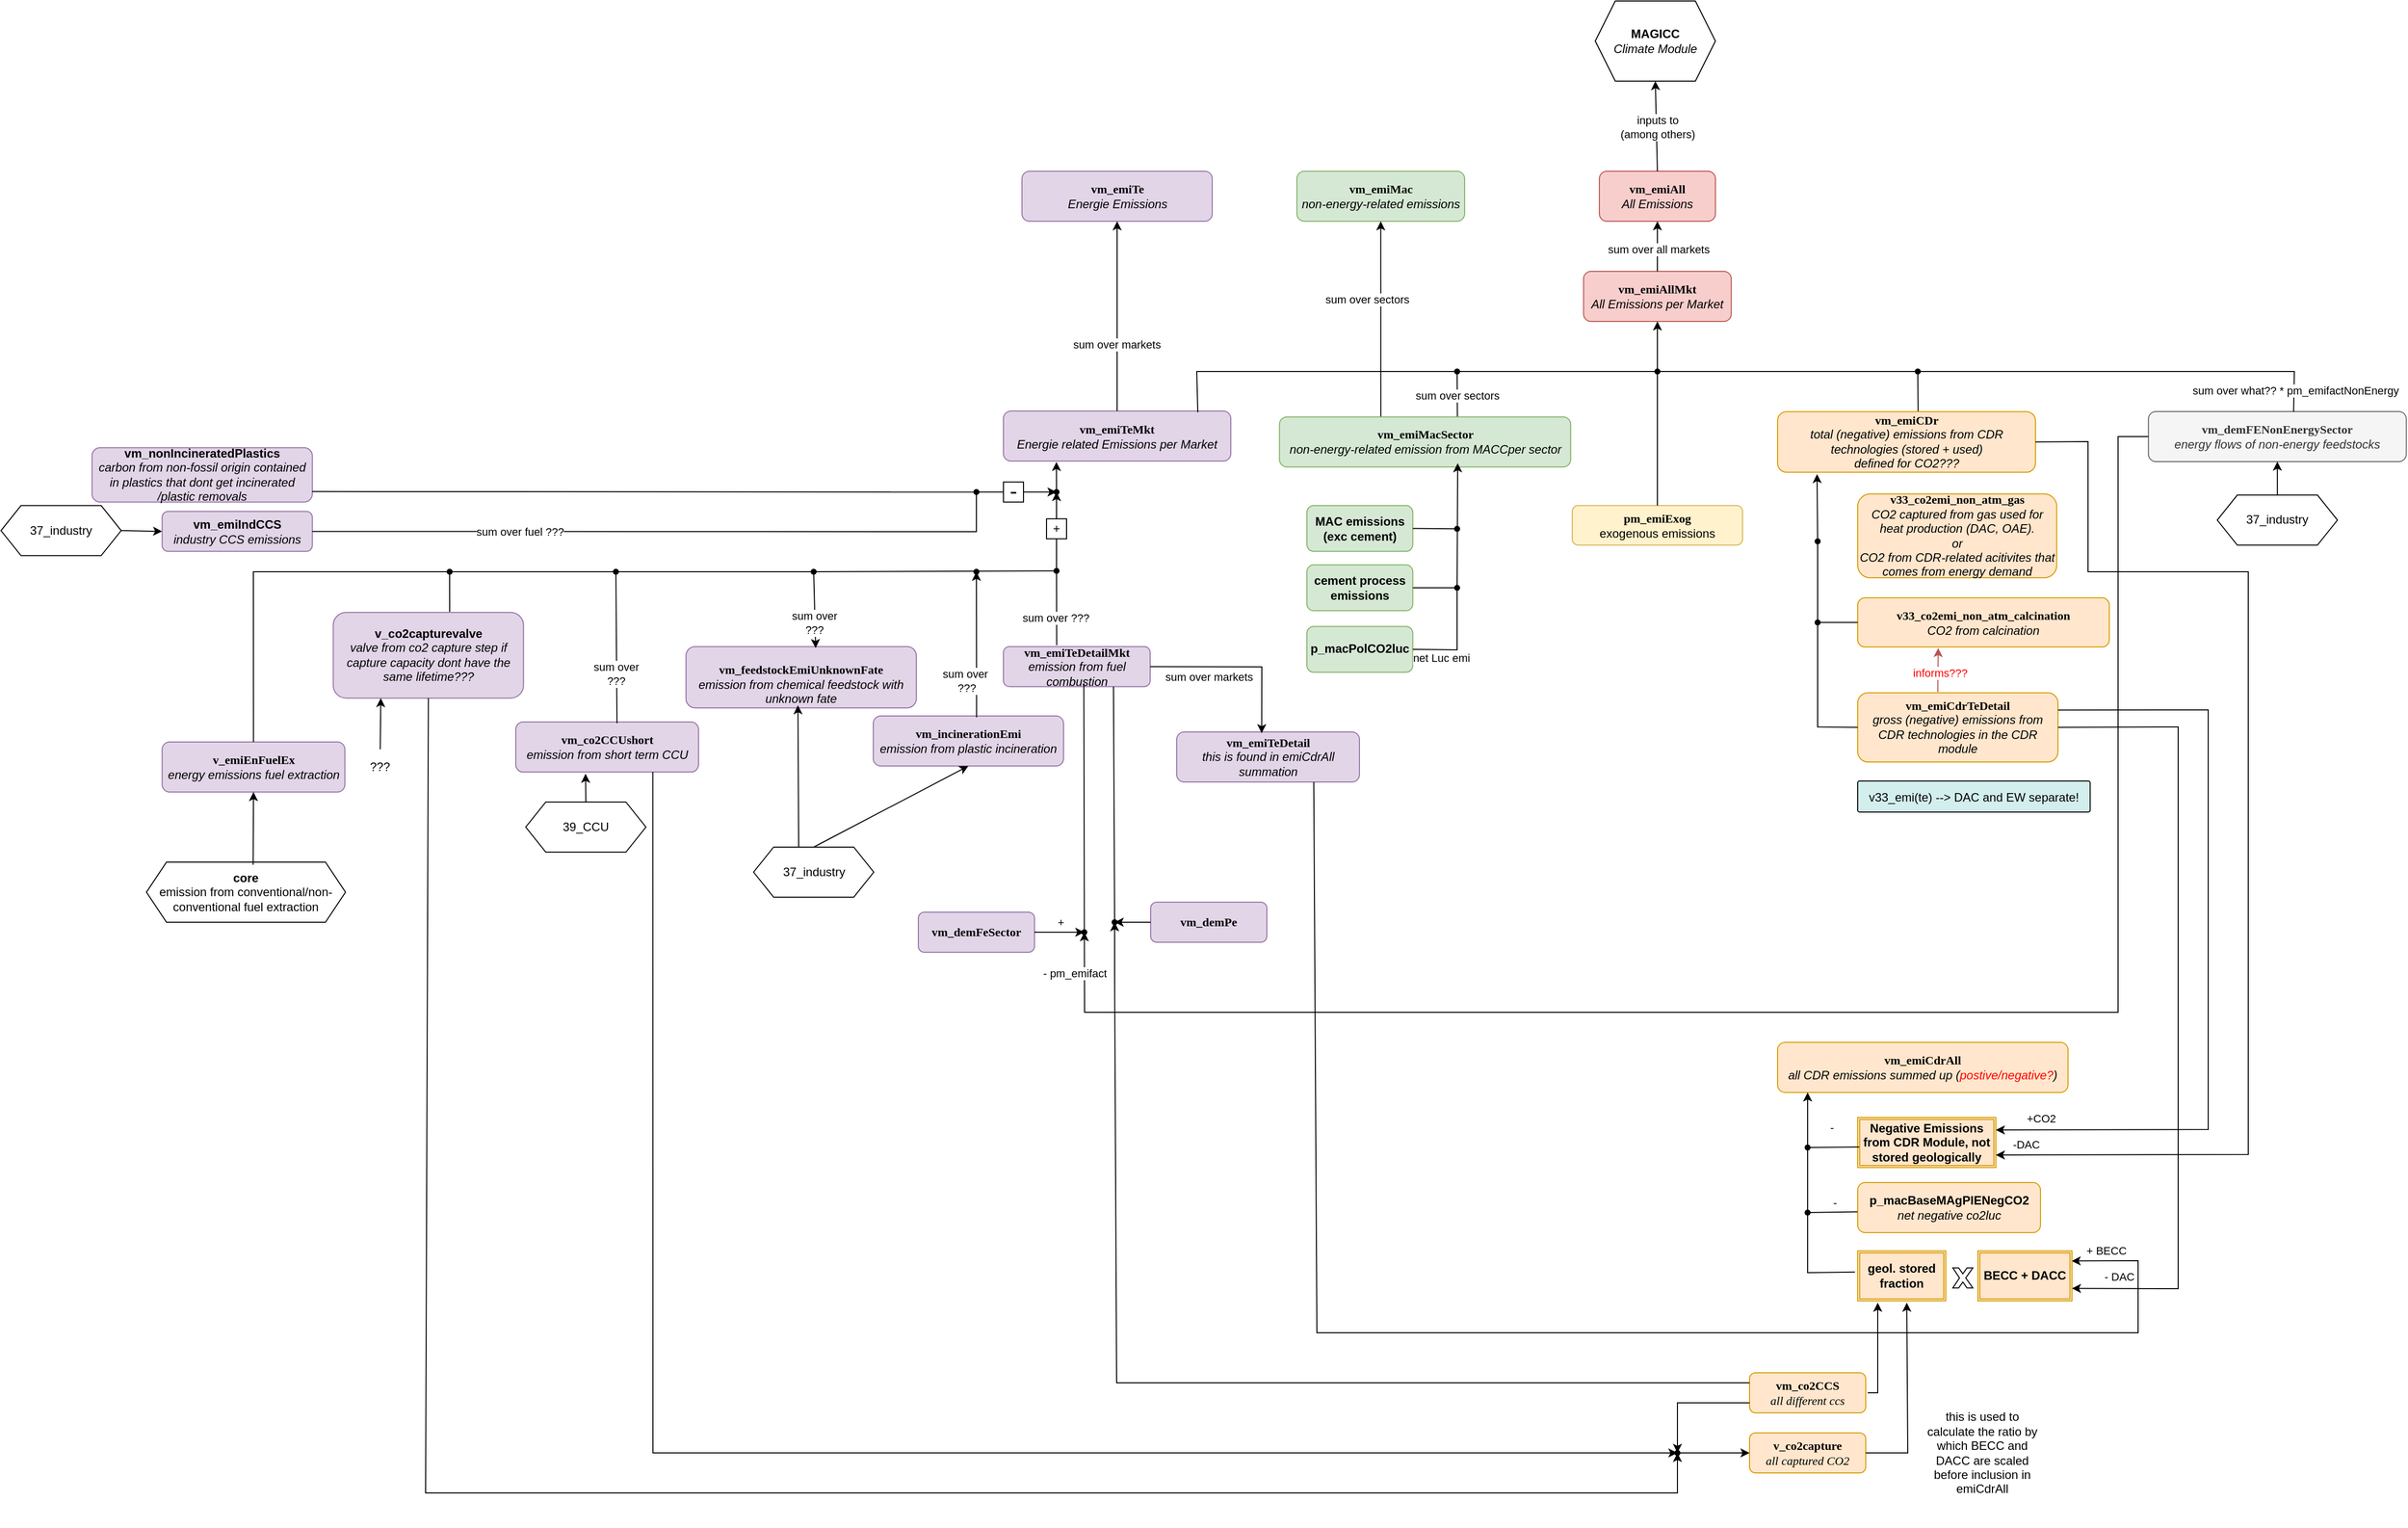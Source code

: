 <mxfile version="26.0.10">
  <diagram name="Page 2" id="0">
    <mxGraphModel dx="3163" dy="2081" grid="1" gridSize="10" guides="1" tooltips="1" connect="1" arrows="1" fold="1" page="1" pageScale="1" pageWidth="827" pageHeight="1169" math="0" shadow="0">
      <root>
        <mxCell id="0" />
        <mxCell id="1" parent="0" />
        <mxCell id="22" value="v33_emi(te) --&gt; DAC and EW separate!" style="graphMlID=n20;shape=mxgraph.flowchart.process;fillColor=#D2EEEDFF" parent="1" vertex="1">
          <mxGeometry x="200.005" y="369" width="232.125" height="31" as="geometry" />
        </mxCell>
        <mxCell id="34" value="this is used to calculate the ratio by which BECC and DACC are scaled before inclusion in emiCdrAll" style="graphMlID=n32;shape=mxgraph.flowchart.process;fillColor=#D2DEEE00;strokeColor=#FDFDFD6D;fontStyle=0;whiteSpace=wrap;" parent="1" vertex="1">
          <mxGeometry x="265.51" y="966.75" width="117" height="146.5" as="geometry" />
        </mxCell>
        <mxCell id="39" value="" style="graphMlID=e2;endArrow=oval;rounded=0;strokeColor=#006610FF;endFill=1;endSize=3.75;startArrow=none;startFill=1;startSize=6" parent="1" source="LM8mgtd1PfPeEbZ4qfP5-101" edge="1">
          <mxGeometry relative="1" as="geometry">
            <mxPoint x="-401.512" y="107" as="sourcePoint" />
            <mxPoint x="-140.347" y="25.125" as="targetPoint" />
          </mxGeometry>
        </mxCell>
        <mxCell id="66" value="" style="graphMlID=e29;endArrow=oval;rounded=0;strokeColor=#006610FF;endFill=1;endSize=3.75;startArrow=none;startFill=1;startSize=6" parent="1" edge="1">
          <mxGeometry relative="1" as="geometry">
            <Array as="points">
              <mxPoint x="-1331.5" y="-125.5" />
            </Array>
            <mxPoint x="-1296.659" y="-248.505" as="sourcePoint" />
          </mxGeometry>
        </mxCell>
        <mxCell id="LM8mgtd1PfPeEbZ4qfP5-91" value="&lt;div&gt;&lt;b&gt;&lt;font face=&quot;Verdana&quot;&gt;vm_emiAll&lt;/font&gt;&lt;/b&gt;&lt;/div&gt;&lt;div&gt;&lt;i&gt;All Emissions&lt;br&gt;&lt;/i&gt;&lt;/div&gt;" style="rounded=1;whiteSpace=wrap;html=1;fillColor=#f8cecc;strokeColor=#b85450;" parent="1" vertex="1">
          <mxGeometry x="-57.94" y="-240" width="115.87" height="50" as="geometry" />
        </mxCell>
        <mxCell id="LM8mgtd1PfPeEbZ4qfP5-92" value="&lt;div&gt;&lt;font face=&quot;Verdana&quot;&gt;&lt;b&gt;vm_emiAllMkt&lt;/b&gt;&lt;/font&gt;&lt;/div&gt;&lt;div&gt;&lt;i&gt;All Emissions per Market&lt;b&gt;&lt;br&gt;&lt;/b&gt;&lt;/i&gt;&lt;/div&gt;" style="rounded=1;whiteSpace=wrap;html=1;fillColor=#f8cecc;strokeColor=#b85450;" parent="1" vertex="1">
          <mxGeometry x="-73.75" y="-140" width="147.5" height="50" as="geometry" />
        </mxCell>
        <mxCell id="LM8mgtd1PfPeEbZ4qfP5-97" value="" style="shape=waypoint;sketch=0;fillStyle=solid;size=6;pointerEvents=1;points=[];fillColor=none;resizable=0;rotatable=0;perimeter=centerPerimeter;snapToPoint=1;" parent="1" vertex="1">
          <mxGeometry x="-10" y="-50" width="20" height="20" as="geometry" />
        </mxCell>
        <mxCell id="LM8mgtd1PfPeEbZ4qfP5-99" value="" style="endArrow=classic;html=1;rounded=0;entryX=0.5;entryY=1;entryDx=0;entryDy=0;" parent="1" source="LM8mgtd1PfPeEbZ4qfP5-97" target="LM8mgtd1PfPeEbZ4qfP5-92" edge="1">
          <mxGeometry width="50" height="50" relative="1" as="geometry">
            <mxPoint x="-210" y="90" as="sourcePoint" />
            <mxPoint x="-160" y="40" as="targetPoint" />
          </mxGeometry>
        </mxCell>
        <mxCell id="LM8mgtd1PfPeEbZ4qfP5-100" value="&lt;div&gt;&lt;br&gt;&lt;/div&gt;&lt;div&gt;&lt;font face=&quot;Verdana&quot;&gt;&lt;b&gt;vm_emiTeMkt&lt;/b&gt;&lt;/font&gt;&lt;/div&gt;&lt;div&gt;&lt;i&gt;Energie related Emissions per Market&lt;/i&gt;&lt;/div&gt;&lt;div&gt;&lt;font face=&quot;Verdana&quot;&gt;&lt;br&gt;&lt;/font&gt;&lt;/div&gt;" style="rounded=1;whiteSpace=wrap;html=1;fillColor=#e1d5e7;strokeColor=#9673a6;" parent="1" vertex="1">
          <mxGeometry x="-653" y="-0.5" width="227" height="50" as="geometry" />
        </mxCell>
        <mxCell id="LM8mgtd1PfPeEbZ4qfP5-103" value="&lt;div&gt;&lt;b&gt;MAGICC&lt;/b&gt;&lt;/div&gt;&lt;div&gt;&lt;i&gt;Climate Module&lt;/i&gt;&lt;br&gt;&lt;/div&gt;" style="shape=hexagon;perimeter=hexagonPerimeter2;whiteSpace=wrap;html=1;fixedSize=1;" parent="1" vertex="1">
          <mxGeometry x="-62.07" y="-410" width="120" height="80" as="geometry" />
        </mxCell>
        <mxCell id="LM8mgtd1PfPeEbZ4qfP5-104" value="" style="endArrow=classic;html=1;rounded=0;exitX=0.5;exitY=0;exitDx=0;exitDy=0;entryX=0.5;entryY=1;entryDx=0;entryDy=0;" parent="1" source="LM8mgtd1PfPeEbZ4qfP5-91" target="LM8mgtd1PfPeEbZ4qfP5-103" edge="1">
          <mxGeometry width="50" height="50" relative="1" as="geometry">
            <mxPoint x="-20" y="-180" as="sourcePoint" />
            <mxPoint x="30" y="-230" as="targetPoint" />
          </mxGeometry>
        </mxCell>
        <mxCell id="LM8mgtd1PfPeEbZ4qfP5-135" value="&lt;div&gt;inputs to &lt;br&gt;&lt;/div&gt;&lt;div&gt;(among others)&lt;/div&gt;" style="edgeLabel;html=1;align=center;verticalAlign=middle;resizable=0;points=[];" parent="LM8mgtd1PfPeEbZ4qfP5-104" vertex="1" connectable="0">
          <mxGeometry x="-0.019" y="-1" relative="1" as="geometry">
            <mxPoint as="offset" />
          </mxGeometry>
        </mxCell>
        <mxCell id="LM8mgtd1PfPeEbZ4qfP5-105" value="&lt;div&gt;&lt;br&gt;&lt;/div&gt;&lt;div&gt;&lt;font face=&quot;Verdana&quot;&gt;&lt;b&gt;vm_emiTe&lt;/b&gt;&lt;/font&gt;&lt;/div&gt;&lt;div&gt;&lt;i&gt;Energie Emissions &lt;br&gt;&lt;/i&gt;&lt;/div&gt;&lt;div&gt;&lt;font face=&quot;Verdana&quot;&gt;&lt;br&gt;&lt;/font&gt;&lt;/div&gt;" style="rounded=1;whiteSpace=wrap;html=1;fillColor=#e1d5e7;strokeColor=#9673a6;" parent="1" vertex="1">
          <mxGeometry x="-634.5" y="-240" width="190" height="50" as="geometry" />
        </mxCell>
        <mxCell id="LM8mgtd1PfPeEbZ4qfP5-106" value="" style="endArrow=classic;html=1;rounded=0;exitX=0.5;exitY=0;exitDx=0;exitDy=0;entryX=0.5;entryY=1;entryDx=0;entryDy=0;" parent="1" source="LM8mgtd1PfPeEbZ4qfP5-100" target="LM8mgtd1PfPeEbZ4qfP5-105" edge="1">
          <mxGeometry width="50" height="50" relative="1" as="geometry">
            <mxPoint x="-140" y="-50" as="sourcePoint" />
            <mxPoint x="-90" y="-100" as="targetPoint" />
          </mxGeometry>
        </mxCell>
        <mxCell id="LM8mgtd1PfPeEbZ4qfP5-107" value="sum over markets" style="edgeLabel;html=1;align=center;verticalAlign=middle;resizable=0;points=[];" parent="LM8mgtd1PfPeEbZ4qfP5-106" vertex="1" connectable="0">
          <mxGeometry x="-0.296" y="1" relative="1" as="geometry">
            <mxPoint as="offset" />
          </mxGeometry>
        </mxCell>
        <mxCell id="LM8mgtd1PfPeEbZ4qfP5-108" value="&lt;div&gt;&lt;font face=&quot;Verdana&quot;&gt;&lt;b&gt;vm_emiMac&lt;/b&gt;&lt;/font&gt;&lt;/div&gt;&lt;div&gt;&lt;i&gt;non-energy-related emissions&lt;/i&gt;&lt;br&gt;&lt;/div&gt;" style="rounded=1;whiteSpace=wrap;html=1;fillColor=#d5e8d4;strokeColor=#82b366;" parent="1" vertex="1">
          <mxGeometry x="-360" y="-240" width="167.5" height="50" as="geometry" />
        </mxCell>
        <mxCell id="LM8mgtd1PfPeEbZ4qfP5-109" value="" style="endArrow=classic;html=1;rounded=0;entryX=0.5;entryY=1;entryDx=0;entryDy=0;exitX=0.348;exitY=0.054;exitDx=0;exitDy=0;exitPerimeter=0;" parent="1" source="LM8mgtd1PfPeEbZ4qfP5-101" target="LM8mgtd1PfPeEbZ4qfP5-108" edge="1">
          <mxGeometry width="50" height="50" relative="1" as="geometry">
            <mxPoint x="-280" as="sourcePoint" />
            <mxPoint x="-90" y="-80" as="targetPoint" />
          </mxGeometry>
        </mxCell>
        <mxCell id="LM8mgtd1PfPeEbZ4qfP5-110" value="sum over sectors" style="edgeLabel;html=1;align=center;verticalAlign=middle;resizable=0;points=[];" parent="LM8mgtd1PfPeEbZ4qfP5-109" vertex="1" connectable="0">
          <mxGeometry x="-0.078" y="3" relative="1" as="geometry">
            <mxPoint x="-11" y="-29" as="offset" />
          </mxGeometry>
        </mxCell>
        <mxCell id="LM8mgtd1PfPeEbZ4qfP5-115" value="" style="endArrow=none;html=1;rounded=0;exitDx=0;exitDy=0;exitPerimeter=0;" parent="1" source="LM8mgtd1PfPeEbZ4qfP5-117" target="LM8mgtd1PfPeEbZ4qfP5-97" edge="1">
          <mxGeometry width="50" height="50" relative="1" as="geometry">
            <mxPoint x="-390" y="60" as="sourcePoint" />
            <mxPoint x="-50" y="-40" as="targetPoint" />
            <Array as="points" />
          </mxGeometry>
        </mxCell>
        <mxCell id="LM8mgtd1PfPeEbZ4qfP5-118" value="" style="endArrow=none;html=1;rounded=0;entryX=0.611;entryY=-0.005;entryDx=0;entryDy=0;entryPerimeter=0;exitX=0.041;exitY=0.526;exitDx=0;exitDy=0;exitPerimeter=0;" parent="1" source="LM8mgtd1PfPeEbZ4qfP5-117" target="LM8mgtd1PfPeEbZ4qfP5-101" edge="1">
          <mxGeometry width="50" height="50" relative="1" as="geometry">
            <mxPoint x="-190" y="80" as="sourcePoint" />
            <mxPoint x="-140" y="30" as="targetPoint" />
          </mxGeometry>
        </mxCell>
        <mxCell id="LM8mgtd1PfPeEbZ4qfP5-122" value="sum over sectors" style="edgeLabel;html=1;align=center;verticalAlign=middle;resizable=0;points=[];" parent="LM8mgtd1PfPeEbZ4qfP5-118" vertex="1" connectable="0">
          <mxGeometry x="0.049" relative="1" as="geometry">
            <mxPoint as="offset" />
          </mxGeometry>
        </mxCell>
        <mxCell id="LM8mgtd1PfPeEbZ4qfP5-101" value="&lt;div&gt;&lt;font face=&quot;Verdana&quot;&gt;&lt;b&gt;vm_emiMacSector&lt;/b&gt;&lt;/font&gt;&lt;/div&gt;&lt;div&gt;&lt;i&gt;non-energy-related emission from MACCper sector&lt;/i&gt;&lt;br&gt;&lt;/div&gt;" style="rounded=1;whiteSpace=wrap;html=1;fillColor=#d5e8d4;strokeColor=#82b366;" parent="1" vertex="1">
          <mxGeometry x="-377.37" y="5.37" width="290.75" height="50" as="geometry" />
        </mxCell>
        <mxCell id="LM8mgtd1PfPeEbZ4qfP5-121" value="" style="endArrow=none;html=1;rounded=0;exitX=0.855;exitY=0.025;exitDx=0;exitDy=0;exitPerimeter=0;" parent="1" source="LM8mgtd1PfPeEbZ4qfP5-100" target="LM8mgtd1PfPeEbZ4qfP5-117" edge="1">
          <mxGeometry width="50" height="50" relative="1" as="geometry">
            <mxPoint x="-441" y="7" as="sourcePoint" />
            <mxPoint y="-40" as="targetPoint" />
            <Array as="points">
              <mxPoint x="-460" y="-40" />
            </Array>
          </mxGeometry>
        </mxCell>
        <mxCell id="LM8mgtd1PfPeEbZ4qfP5-117" value="" style="shape=waypoint;sketch=0;fillStyle=solid;size=6;pointerEvents=1;points=[];fillColor=none;resizable=0;rotatable=0;perimeter=centerPerimeter;snapToPoint=1;" parent="1" vertex="1">
          <mxGeometry x="-210" y="-50" width="20" height="20" as="geometry" />
        </mxCell>
        <mxCell id="LM8mgtd1PfPeEbZ4qfP5-123" value="&lt;div&gt;&lt;font face=&quot;Verdana&quot;&gt;&lt;b&gt;vm_emiCDr&lt;/b&gt;&lt;/font&gt;&lt;/div&gt;&lt;div&gt;&lt;i&gt;total (negative) emissions from CDR technologies (stored + used)&lt;br&gt;&lt;/i&gt;&lt;/div&gt;&lt;div&gt;&lt;i&gt;defined for CO2???&lt;br&gt;&lt;/i&gt;&lt;/div&gt;" style="rounded=1;whiteSpace=wrap;html=1;fillColor=#ffe6cc;strokeColor=#d79b00;" parent="1" vertex="1">
          <mxGeometry x="120" y="0.12" width="257.5" height="60.5" as="geometry" />
        </mxCell>
        <mxCell id="LM8mgtd1PfPeEbZ4qfP5-124" value="&lt;div&gt;&lt;font face=&quot;Verdana&quot;&gt;&lt;b&gt;pm_emiExog&lt;/b&gt;&lt;/font&gt;&lt;/div&gt;&lt;div&gt;exogenous emissions&lt;i&gt;&lt;br&gt;&lt;/i&gt;&lt;/div&gt;" style="rounded=1;whiteSpace=wrap;html=1;fillColor=#fff2cc;strokeColor=#d6b656;" parent="1" vertex="1">
          <mxGeometry x="-85" y="93.88" width="170" height="39.5" as="geometry" />
        </mxCell>
        <mxCell id="LM8mgtd1PfPeEbZ4qfP5-125" value="&lt;div&gt;&lt;font face=&quot;Verdana&quot;&gt;&lt;b&gt;vm_demFENonEnergySector&lt;/b&gt;&lt;/font&gt;&lt;/div&gt;&lt;div&gt;&lt;i&gt;energy flows of non-energy feedstocks&lt;br&gt;&lt;/i&gt;&lt;/div&gt;" style="rounded=1;whiteSpace=wrap;html=1;fillColor=#f5f5f5;strokeColor=#666666;fontColor=#333333;" parent="1" vertex="1">
          <mxGeometry x="490.31" y="-1.776e-15" width="257.5" height="50" as="geometry" />
        </mxCell>
        <mxCell id="LM8mgtd1PfPeEbZ4qfP5-126" value="" style="shape=waypoint;sketch=0;fillStyle=solid;size=6;pointerEvents=1;points=[];fillColor=none;resizable=0;rotatable=0;perimeter=centerPerimeter;snapToPoint=1;" parent="1" vertex="1">
          <mxGeometry x="250" y="-50" width="20" height="20" as="geometry" />
        </mxCell>
        <mxCell id="LM8mgtd1PfPeEbZ4qfP5-127" value="" style="endArrow=none;html=1;rounded=0;" parent="1" target="LM8mgtd1PfPeEbZ4qfP5-126" edge="1">
          <mxGeometry width="50" height="50" relative="1" as="geometry">
            <mxPoint y="-40" as="sourcePoint" />
            <mxPoint x="170" y="-50" as="targetPoint" />
          </mxGeometry>
        </mxCell>
        <mxCell id="LM8mgtd1PfPeEbZ4qfP5-129" value="" style="endArrow=none;html=1;rounded=0;entryX=0.304;entryY=1.212;entryDx=0;entryDy=0;entryPerimeter=0;exitX=0.545;exitY=-0.009;exitDx=0;exitDy=0;exitPerimeter=0;" parent="1" source="LM8mgtd1PfPeEbZ4qfP5-123" target="LM8mgtd1PfPeEbZ4qfP5-126" edge="1">
          <mxGeometry width="50" height="50" relative="1" as="geometry">
            <mxPoint x="120" as="sourcePoint" />
            <mxPoint x="170" y="-50" as="targetPoint" />
          </mxGeometry>
        </mxCell>
        <mxCell id="LM8mgtd1PfPeEbZ4qfP5-130" value="" style="endArrow=none;html=1;rounded=0;entryX=0.804;entryY=0.712;entryDx=0;entryDy=0;entryPerimeter=0;exitX=0.563;exitY=0.005;exitDx=0;exitDy=0;exitPerimeter=0;" parent="1" source="LM8mgtd1PfPeEbZ4qfP5-125" target="LM8mgtd1PfPeEbZ4qfP5-126" edge="1">
          <mxGeometry width="50" height="50" relative="1" as="geometry">
            <mxPoint x="120" as="sourcePoint" />
            <mxPoint x="170" y="-50" as="targetPoint" />
            <Array as="points">
              <mxPoint x="636" y="-40" />
            </Array>
          </mxGeometry>
        </mxCell>
        <mxCell id="LM8mgtd1PfPeEbZ4qfP5-132" value="sum over what?? * pm_emifactNonEnergy" style="edgeLabel;html=1;align=center;verticalAlign=middle;resizable=0;points=[];" parent="LM8mgtd1PfPeEbZ4qfP5-130" vertex="1" connectable="0">
          <mxGeometry x="-0.895" y="-1" relative="1" as="geometry">
            <mxPoint as="offset" />
          </mxGeometry>
        </mxCell>
        <mxCell id="LM8mgtd1PfPeEbZ4qfP5-133" value="" style="endArrow=classic;html=1;rounded=0;exitX=0.5;exitY=0;exitDx=0;exitDy=0;entryX=0.5;entryY=1;entryDx=0;entryDy=0;" parent="1" source="LM8mgtd1PfPeEbZ4qfP5-92" target="LM8mgtd1PfPeEbZ4qfP5-91" edge="1">
          <mxGeometry width="50" height="50" relative="1" as="geometry">
            <mxPoint x="-80" y="-20" as="sourcePoint" />
            <mxPoint x="-30" y="-70" as="targetPoint" />
          </mxGeometry>
        </mxCell>
        <mxCell id="LM8mgtd1PfPeEbZ4qfP5-134" value="sum over all markets" style="edgeLabel;html=1;align=center;verticalAlign=middle;resizable=0;points=[];" parent="LM8mgtd1PfPeEbZ4qfP5-133" vertex="1" connectable="0">
          <mxGeometry x="-0.123" y="-1" relative="1" as="geometry">
            <mxPoint as="offset" />
          </mxGeometry>
        </mxCell>
        <mxCell id="LM8mgtd1PfPeEbZ4qfP5-136" value="" style="endArrow=none;html=1;rounded=0;exitX=0.5;exitY=0;exitDx=0;exitDy=0;entryX=0.958;entryY=0.981;entryDx=0;entryDy=0;entryPerimeter=0;" parent="1" source="LM8mgtd1PfPeEbZ4qfP5-124" target="LM8mgtd1PfPeEbZ4qfP5-97" edge="1">
          <mxGeometry width="50" height="50" relative="1" as="geometry">
            <mxPoint x="-80" y="70" as="sourcePoint" />
            <mxPoint x="-30" y="20" as="targetPoint" />
          </mxGeometry>
        </mxCell>
        <mxCell id="LM8mgtd1PfPeEbZ4qfP5-140" value="&lt;div&gt;&lt;br&gt;&lt;/div&gt;&lt;div&gt;&lt;font face=&quot;Verdana&quot;&gt;&lt;b&gt;v_emiEnFuelEx&lt;/b&gt;&lt;/font&gt;&lt;/div&gt;&lt;div&gt;&lt;i&gt;energy emissions fuel extraction&lt;br&gt;&lt;/i&gt;&lt;/div&gt;&lt;div&gt;&lt;font face=&quot;Verdana&quot;&gt;&lt;br&gt;&lt;/font&gt;&lt;/div&gt;" style="rounded=1;whiteSpace=wrap;html=1;fillColor=#e1d5e7;strokeColor=#9673a6;" parent="1" vertex="1">
          <mxGeometry x="-1493.12" y="330" width="182.5" height="50" as="geometry" />
        </mxCell>
        <mxCell id="LM8mgtd1PfPeEbZ4qfP5-137" value="&lt;div&gt;&lt;br&gt;&lt;/div&gt;&lt;div&gt;&lt;font face=&quot;Verdana&quot;&gt;&lt;b&gt;vm_emiTeDetailMkt&lt;/b&gt;&lt;/font&gt;&lt;/div&gt;&lt;div&gt;&lt;i&gt;emission from fuel combustion&lt;br&gt;&lt;/i&gt;&lt;/div&gt;&lt;div&gt;&lt;font face=&quot;Verdana&quot;&gt;&lt;br&gt;&lt;/font&gt;&lt;/div&gt;" style="rounded=1;whiteSpace=wrap;html=1;fillColor=#e1d5e7;strokeColor=#9673a6;" parent="1" vertex="1">
          <mxGeometry x="-653" y="234.69" width="146.5" height="40" as="geometry" />
        </mxCell>
        <mxCell id="LM8mgtd1PfPeEbZ4qfP5-146" value="" style="shape=waypoint;sketch=0;fillStyle=solid;size=6;pointerEvents=1;points=[];fillColor=none;resizable=0;rotatable=0;perimeter=centerPerimeter;snapToPoint=1;" parent="1" vertex="1">
          <mxGeometry x="-610" y="149.07" width="20" height="20" as="geometry" />
        </mxCell>
        <mxCell id="LM8mgtd1PfPeEbZ4qfP5-148" value="" style="endArrow=none;html=1;rounded=0;exitX=0.363;exitY=-0.032;exitDx=0;exitDy=0;entryX=-0.09;entryY=0.44;entryDx=0;entryDy=0;entryPerimeter=0;exitPerimeter=0;" parent="1" source="LM8mgtd1PfPeEbZ4qfP5-137" target="LM8mgtd1PfPeEbZ4qfP5-146" edge="1">
          <mxGeometry width="50" height="50" relative="1" as="geometry">
            <mxPoint x="-820" y="280" as="sourcePoint" />
            <mxPoint x="-770" y="230" as="targetPoint" />
          </mxGeometry>
        </mxCell>
        <mxCell id="LM8mgtd1PfPeEbZ4qfP5-149" value="sum over ???" style="edgeLabel;html=1;align=center;verticalAlign=middle;resizable=0;points=[];" parent="LM8mgtd1PfPeEbZ4qfP5-148" vertex="1" connectable="0">
          <mxGeometry x="-0.253" y="1" relative="1" as="geometry">
            <mxPoint as="offset" />
          </mxGeometry>
        </mxCell>
        <mxCell id="LM8mgtd1PfPeEbZ4qfP5-150" value="" style="endArrow=none;html=1;rounded=0;entryX=0.381;entryY=0.773;entryDx=0;entryDy=0;entryPerimeter=0;" parent="1" source="LM8mgtd1PfPeEbZ4qfP5-302" target="LM8mgtd1PfPeEbZ4qfP5-146" edge="1">
          <mxGeometry width="50" height="50" relative="1" as="geometry">
            <mxPoint x="-820" y="280" as="sourcePoint" />
            <mxPoint x="-770" y="230" as="targetPoint" />
            <Array as="points" />
          </mxGeometry>
        </mxCell>
        <mxCell id="LM8mgtd1PfPeEbZ4qfP5-152" value="&lt;div&gt;&lt;br&gt;&lt;/div&gt;&lt;div&gt;&lt;font face=&quot;Verdana&quot;&gt;&lt;b&gt;vm_incinerationEmi&lt;/b&gt;&lt;/font&gt;&lt;/div&gt;&lt;div&gt;&lt;i&gt;emission from plastic incineration&lt;br&gt;&lt;/i&gt;&lt;/div&gt;&lt;div&gt;&lt;font face=&quot;Verdana&quot;&gt;&lt;br&gt;&lt;/font&gt;&lt;/div&gt;" style="rounded=1;whiteSpace=wrap;html=1;fillColor=#e1d5e7;strokeColor=#9673a6;" parent="1" vertex="1">
          <mxGeometry x="-783" y="304" width="190" height="50" as="geometry" />
        </mxCell>
        <mxCell id="LM8mgtd1PfPeEbZ4qfP5-156" value="&lt;div&gt;&lt;br&gt;&lt;/div&gt;&lt;div&gt;&lt;font face=&quot;Verdana&quot;&gt;&lt;b&gt;vm_feedstockEmiUnknownFate&lt;/b&gt;&lt;/font&gt;&lt;/div&gt;&lt;div&gt;&lt;i&gt;emission from chemical feedstock with unknown fate&lt;br&gt;&lt;/i&gt;&lt;/div&gt;" style="rounded=1;whiteSpace=wrap;html=1;fillColor=#e1d5e7;strokeColor=#9673a6;" parent="1" vertex="1">
          <mxGeometry x="-970" y="234.69" width="230" height="61.25" as="geometry" />
        </mxCell>
        <mxCell id="LM8mgtd1PfPeEbZ4qfP5-159" value="&lt;div&gt;&lt;b&gt;&lt;br&gt;&lt;/b&gt;&lt;/div&gt;&lt;b&gt;v_co2capturevalve&lt;/b&gt;&lt;div&gt;&lt;i&gt;valve from co2 capture step if capture capacity dont have the same lifetime??? &lt;br&gt;&lt;/i&gt;&lt;/div&gt;&lt;div&gt;&lt;font face=&quot;Verdana&quot;&gt;&lt;br&gt;&lt;/font&gt;&lt;/div&gt;" style="rounded=1;whiteSpace=wrap;html=1;fillColor=#e1d5e7;strokeColor=#9673a6;" parent="1" vertex="1">
          <mxGeometry x="-1322.25" y="200.59" width="190" height="85.62" as="geometry" />
        </mxCell>
        <mxCell id="LM8mgtd1PfPeEbZ4qfP5-161" value="&lt;div&gt;&lt;br&gt;&lt;/div&gt;&lt;div&gt;&lt;font face=&quot;Verdana&quot;&gt;&lt;b&gt;vm_co2CCUshort&lt;/b&gt;&lt;/font&gt;&lt;/div&gt;&lt;div&gt;&lt;i&gt;emission from short term CCU&lt;br&gt;&lt;/i&gt;&lt;/div&gt;&lt;div&gt;&lt;font face=&quot;Verdana&quot;&gt;&lt;br&gt;&lt;/font&gt;&lt;/div&gt;" style="rounded=1;whiteSpace=wrap;html=1;fillColor=#e1d5e7;strokeColor=#9673a6;" parent="1" vertex="1">
          <mxGeometry x="-1140" y="310.06" width="182.5" height="50" as="geometry" />
        </mxCell>
        <mxCell id="LM8mgtd1PfPeEbZ4qfP5-164" value="" style="shape=waypoint;sketch=0;fillStyle=solid;size=6;pointerEvents=1;points=[];fillColor=none;resizable=0;rotatable=0;perimeter=centerPerimeter;snapToPoint=1;" parent="1" vertex="1">
          <mxGeometry x="-610" y="70.38" width="20" height="20" as="geometry" />
        </mxCell>
        <mxCell id="LM8mgtd1PfPeEbZ4qfP5-165" value="" style="endArrow=classic;html=1;rounded=0;entryX=0.233;entryY=1.017;entryDx=0;entryDy=0;entryPerimeter=0;" parent="1" source="LM8mgtd1PfPeEbZ4qfP5-164" target="LM8mgtd1PfPeEbZ4qfP5-100" edge="1">
          <mxGeometry width="50" height="50" relative="1" as="geometry">
            <mxPoint x="-700" y="170" as="sourcePoint" />
            <mxPoint x="-650" y="120" as="targetPoint" />
          </mxGeometry>
        </mxCell>
        <mxCell id="LM8mgtd1PfPeEbZ4qfP5-167" value="" style="endArrow=none;html=1;rounded=0;exitX=0.81;exitY=0.123;exitDx=0;exitDy=0;exitPerimeter=0;entryX=0.5;entryY=1;entryDx=0;entryDy=0;" parent="1" source="LM8mgtd1PfPeEbZ4qfP5-146" target="c_pmkNfR0mzENY8hxApa-68" edge="1">
          <mxGeometry width="50" height="50" relative="1" as="geometry">
            <mxPoint x="-700" y="170" as="sourcePoint" />
            <mxPoint x="-600" y="140" as="targetPoint" />
          </mxGeometry>
        </mxCell>
        <mxCell id="LM8mgtd1PfPeEbZ4qfP5-169" value="" style="endArrow=none;html=1;rounded=0;exitX=0.763;exitY=0.585;exitDx=0;exitDy=0;exitPerimeter=0;entryX=0;entryY=0.5;entryDx=0;entryDy=0;" parent="1" source="LM8mgtd1PfPeEbZ4qfP5-170" target="c_pmkNfR0mzENY8hxApa-66" edge="1">
          <mxGeometry width="50" height="50" relative="1" as="geometry">
            <mxPoint x="-750" y="120" as="sourcePoint" />
            <mxPoint x="-640" y="90" as="targetPoint" />
          </mxGeometry>
        </mxCell>
        <mxCell id="LM8mgtd1PfPeEbZ4qfP5-170" value="" style="shape=waypoint;sketch=0;fillStyle=solid;size=6;pointerEvents=1;points=[];fillColor=none;resizable=0;rotatable=0;perimeter=centerPerimeter;snapToPoint=1;" parent="1" vertex="1">
          <mxGeometry x="-690" y="70.38" width="20" height="20" as="geometry" />
        </mxCell>
        <mxCell id="LM8mgtd1PfPeEbZ4qfP5-172" value="&lt;div&gt;&lt;b&gt;&lt;br&gt;&lt;/b&gt;&lt;/div&gt;&lt;b&gt;vm_emiIndCCS&lt;/b&gt;&lt;div&gt;&lt;i&gt;industry CCS emissions &lt;br&gt;&lt;/i&gt;&lt;/div&gt;&lt;div&gt;&lt;font face=&quot;Verdana&quot;&gt;&lt;br&gt;&lt;/font&gt;&lt;/div&gt;" style="rounded=1;whiteSpace=wrap;html=1;fillColor=#e1d5e7;strokeColor=#9673a6;" parent="1" vertex="1">
          <mxGeometry x="-1493.12" y="99.76" width="150" height="39.87" as="geometry" />
        </mxCell>
        <mxCell id="LM8mgtd1PfPeEbZ4qfP5-173" value="" style="endArrow=none;html=1;rounded=0;exitX=1;exitY=0.5;exitDx=0;exitDy=0;entryX=0.685;entryY=0.41;entryDx=0;entryDy=0;entryPerimeter=0;" parent="1" source="LM8mgtd1PfPeEbZ4qfP5-172" target="LM8mgtd1PfPeEbZ4qfP5-170" edge="1">
          <mxGeometry width="50" height="50" relative="1" as="geometry">
            <mxPoint x="-910" y="150" as="sourcePoint" />
            <mxPoint x="-680" y="80" as="targetPoint" />
            <Array as="points">
              <mxPoint x="-680" y="120" />
            </Array>
          </mxGeometry>
        </mxCell>
        <mxCell id="LM8mgtd1PfPeEbZ4qfP5-175" value="sum over fuel ???" style="edgeLabel;html=1;align=center;verticalAlign=middle;resizable=0;points=[];" parent="LM8mgtd1PfPeEbZ4qfP5-173" vertex="1" connectable="0">
          <mxGeometry x="-0.413" relative="1" as="geometry">
            <mxPoint as="offset" />
          </mxGeometry>
        </mxCell>
        <mxCell id="LM8mgtd1PfPeEbZ4qfP5-174" value="&lt;div&gt;&lt;b&gt;&lt;br&gt;&lt;/b&gt;&lt;/div&gt;&lt;b&gt;vm_nonIncineratedPlastics&lt;/b&gt;&lt;div&gt;&lt;i&gt;carbon from non-fossil origin contained in plastics that dont get incinerated /plastic removals&lt;br&gt;&lt;/i&gt;&lt;/div&gt;&lt;div&gt;&lt;font face=&quot;Verdana&quot;&gt;&lt;br&gt;&lt;/font&gt;&lt;/div&gt;" style="rounded=1;whiteSpace=wrap;html=1;fillColor=#e1d5e7;strokeColor=#9673a6;" parent="1" vertex="1">
          <mxGeometry x="-1563.12" y="36.13" width="220" height="54.25" as="geometry" />
        </mxCell>
        <mxCell id="LM8mgtd1PfPeEbZ4qfP5-176" value="" style="endArrow=none;html=1;rounded=0;exitX=0.999;exitY=0.807;exitDx=0;exitDy=0;exitPerimeter=0;entryX=0.983;entryY=0.41;entryDx=0;entryDy=0;entryPerimeter=0;" parent="1" source="LM8mgtd1PfPeEbZ4qfP5-174" target="LM8mgtd1PfPeEbZ4qfP5-170" edge="1">
          <mxGeometry width="50" height="50" relative="1" as="geometry">
            <mxPoint x="-1340" y="80" as="sourcePoint" />
            <mxPoint x="-680" y="80" as="targetPoint" />
          </mxGeometry>
        </mxCell>
        <mxCell id="LM8mgtd1PfPeEbZ4qfP5-177" value="&lt;div&gt;&lt;br&gt;&lt;/div&gt;&lt;div&gt;&lt;font face=&quot;Verdana&quot;&gt;&lt;b&gt;vm_emiTeDetail&lt;/b&gt;&lt;/font&gt;&lt;/div&gt;&lt;div&gt;&lt;i&gt;this is found in emiCdrAll summation&lt;br&gt;&lt;/i&gt;&lt;/div&gt;&lt;div&gt;&lt;font face=&quot;Verdana&quot;&gt;&lt;br&gt;&lt;/font&gt;&lt;/div&gt;" style="rounded=1;whiteSpace=wrap;html=1;fillColor=#e1d5e7;strokeColor=#9673a6;" parent="1" vertex="1">
          <mxGeometry x="-480" y="320" width="182.5" height="50" as="geometry" />
        </mxCell>
        <mxCell id="LM8mgtd1PfPeEbZ4qfP5-178" value="" style="endArrow=classic;html=1;rounded=0;entryX=0.465;entryY=0.025;entryDx=0;entryDy=0;entryPerimeter=0;exitX=1;exitY=0.5;exitDx=0;exitDy=0;" parent="1" source="LM8mgtd1PfPeEbZ4qfP5-137" target="LM8mgtd1PfPeEbZ4qfP5-177" edge="1">
          <mxGeometry width="50" height="50" relative="1" as="geometry">
            <mxPoint x="-750" y="340" as="sourcePoint" />
            <mxPoint x="-700" y="290" as="targetPoint" />
            <Array as="points">
              <mxPoint x="-395" y="255" />
            </Array>
          </mxGeometry>
        </mxCell>
        <mxCell id="LM8mgtd1PfPeEbZ4qfP5-179" value="sum over markets" style="edgeLabel;html=1;align=center;verticalAlign=middle;resizable=0;points=[];" parent="LM8mgtd1PfPeEbZ4qfP5-178" vertex="1" connectable="0">
          <mxGeometry x="0.234" y="5" relative="1" as="geometry">
            <mxPoint x="-51" y="15" as="offset" />
          </mxGeometry>
        </mxCell>
        <mxCell id="LM8mgtd1PfPeEbZ4qfP5-182" value="&lt;div&gt;&lt;br&gt;&lt;/div&gt;&lt;div&gt;&lt;font face=&quot;Verdana&quot;&gt;&lt;b&gt;vm_demPe&lt;/b&gt;&lt;/font&gt;&lt;/div&gt;&lt;div&gt;&lt;font face=&quot;Verdana&quot;&gt;&lt;br&gt;&lt;/font&gt;&lt;/div&gt;" style="rounded=1;whiteSpace=wrap;html=1;fillColor=#e1d5e7;strokeColor=#9673a6;" parent="1" vertex="1">
          <mxGeometry x="-506" y="490" width="116" height="40" as="geometry" />
        </mxCell>
        <mxCell id="LM8mgtd1PfPeEbZ4qfP5-183" value="&lt;div&gt;&lt;br&gt;&lt;/div&gt;&lt;div&gt;&lt;font face=&quot;Verdana&quot;&gt;&lt;b&gt;vm_co2CCS&lt;/b&gt;&lt;/font&gt;&lt;/div&gt;&lt;div&gt;&lt;font face=&quot;Verdana&quot;&gt;&lt;i&gt;all different ccs&lt;br&gt;&lt;/i&gt;&lt;/font&gt;&lt;/div&gt;&lt;div&gt;&lt;font face=&quot;Verdana&quot;&gt;&lt;br&gt;&lt;/font&gt;&lt;/div&gt;" style="rounded=1;whiteSpace=wrap;html=1;fillColor=#ffe6cc;strokeColor=#d79b00;" parent="1" vertex="1">
          <mxGeometry x="92" y="960" width="116" height="40" as="geometry" />
        </mxCell>
        <mxCell id="LM8mgtd1PfPeEbZ4qfP5-186" value="" style="endArrow=none;html=1;rounded=0;exitX=0.508;exitY=0.666;exitDx=0;exitDy=0;exitPerimeter=0;entryX=0.75;entryY=1;entryDx=0;entryDy=0;" parent="1" source="LM8mgtd1PfPeEbZ4qfP5-187" target="LM8mgtd1PfPeEbZ4qfP5-137" edge="1">
          <mxGeometry width="50" height="50" relative="1" as="geometry">
            <mxPoint x="-549" y="500" as="sourcePoint" />
            <mxPoint x="-550" y="470" as="targetPoint" />
          </mxGeometry>
        </mxCell>
        <mxCell id="LM8mgtd1PfPeEbZ4qfP5-187" value="" style="shape=waypoint;sketch=0;fillStyle=solid;size=6;pointerEvents=1;points=[];fillColor=none;resizable=0;rotatable=0;perimeter=centerPerimeter;snapToPoint=1;" parent="1" vertex="1">
          <mxGeometry x="-552" y="500" width="20" height="20" as="geometry" />
        </mxCell>
        <mxCell id="LM8mgtd1PfPeEbZ4qfP5-189" value="" style="endArrow=none;html=1;rounded=0;entryX=0;entryY=0.25;entryDx=0;entryDy=0;startArrow=classic;startFill=1;" parent="1" source="LM8mgtd1PfPeEbZ4qfP5-187" target="LM8mgtd1PfPeEbZ4qfP5-183" edge="1">
          <mxGeometry width="50" height="50" relative="1" as="geometry">
            <mxPoint x="-570" y="460" as="sourcePoint" />
            <mxPoint x="-520" y="410" as="targetPoint" />
            <Array as="points">
              <mxPoint x="-542" y="563" />
              <mxPoint x="-540" y="970" />
            </Array>
          </mxGeometry>
        </mxCell>
        <mxCell id="LM8mgtd1PfPeEbZ4qfP5-190" value="" style="endArrow=none;html=1;rounded=0;entryX=0;entryY=0.5;entryDx=0;entryDy=0;exitX=0.95;exitY=0.9;exitDx=0;exitDy=0;exitPerimeter=0;" parent="1" source="LM8mgtd1PfPeEbZ4qfP5-187" target="LM8mgtd1PfPeEbZ4qfP5-182" edge="1">
          <mxGeometry width="50" height="50" relative="1" as="geometry">
            <mxPoint x="-543.75" y="519.88" as="sourcePoint" />
            <mxPoint x="-493.75" y="469.88" as="targetPoint" />
          </mxGeometry>
        </mxCell>
        <mxCell id="LM8mgtd1PfPeEbZ4qfP5-191" value="&lt;div&gt;&lt;br&gt;&lt;/div&gt;&lt;div&gt;&lt;font face=&quot;Verdana&quot;&gt;&lt;b&gt;vm_demFeSector&lt;/b&gt;&lt;/font&gt;&lt;/div&gt;&lt;div&gt;&lt;font face=&quot;Verdana&quot;&gt;&lt;br&gt;&lt;/font&gt;&lt;/div&gt;" style="rounded=1;whiteSpace=wrap;html=1;fillColor=#e1d5e7;strokeColor=#9673a6;" parent="1" vertex="1">
          <mxGeometry x="-738" y="500" width="116" height="40" as="geometry" />
        </mxCell>
        <mxCell id="LM8mgtd1PfPeEbZ4qfP5-193" value="" style="endArrow=none;html=1;rounded=0;entryX=0.548;entryY=0.914;entryDx=0;entryDy=0;entryPerimeter=0;" parent="1" source="LM8mgtd1PfPeEbZ4qfP5-194" target="LM8mgtd1PfPeEbZ4qfP5-137" edge="1">
          <mxGeometry width="50" height="50" relative="1" as="geometry">
            <mxPoint x="-574" y="510" as="sourcePoint" />
            <mxPoint x="-520" y="460" as="targetPoint" />
          </mxGeometry>
        </mxCell>
        <mxCell id="LM8mgtd1PfPeEbZ4qfP5-194" value="" style="shape=waypoint;sketch=0;fillStyle=solid;size=6;pointerEvents=1;points=[];fillColor=none;resizable=0;rotatable=0;perimeter=centerPerimeter;snapToPoint=1;" parent="1" vertex="1">
          <mxGeometry x="-582.25" y="510" width="20" height="20" as="geometry" />
        </mxCell>
        <mxCell id="LM8mgtd1PfPeEbZ4qfP5-204" value="" style="endArrow=classic;html=1;rounded=0;exitX=1;exitY=0.5;exitDx=0;exitDy=0;endFill=1;" parent="1" source="LM8mgtd1PfPeEbZ4qfP5-191" target="LM8mgtd1PfPeEbZ4qfP5-194" edge="1">
          <mxGeometry width="50" height="50" relative="1" as="geometry">
            <mxPoint x="-570" y="510" as="sourcePoint" />
            <mxPoint x="-520" y="460" as="targetPoint" />
          </mxGeometry>
        </mxCell>
        <mxCell id="LM8mgtd1PfPeEbZ4qfP5-205" value="+" style="edgeLabel;html=1;align=center;verticalAlign=middle;resizable=0;points=[];" parent="LM8mgtd1PfPeEbZ4qfP5-204" vertex="1" connectable="0">
          <mxGeometry x="-0.056" y="1" relative="1" as="geometry">
            <mxPoint x="2" y="-9" as="offset" />
          </mxGeometry>
        </mxCell>
        <mxCell id="LM8mgtd1PfPeEbZ4qfP5-209" value="" style="endArrow=classic;html=1;rounded=0;exitX=0.5;exitY=0;exitDx=0;exitDy=0;entryX=0.5;entryY=1;entryDx=0;entryDy=0;" parent="1" source="LM8mgtd1PfPeEbZ4qfP5-210" target="LM8mgtd1PfPeEbZ4qfP5-152" edge="1">
          <mxGeometry width="50" height="50" relative="1" as="geometry">
            <mxPoint x="-772.5" y="410.0" as="sourcePoint" />
            <mxPoint x="-690" y="130" as="targetPoint" />
          </mxGeometry>
        </mxCell>
        <mxCell id="LM8mgtd1PfPeEbZ4qfP5-210" value="37_industry" style="shape=hexagon;perimeter=hexagonPerimeter2;whiteSpace=wrap;html=1;fixedSize=1;" parent="1" vertex="1">
          <mxGeometry x="-902.5" y="435" width="120" height="50" as="geometry" />
        </mxCell>
        <mxCell id="LM8mgtd1PfPeEbZ4qfP5-212" value="" style="endArrow=classic;html=1;rounded=0;entryX=0.486;entryY=0.957;entryDx=0;entryDy=0;entryPerimeter=0;exitX=0.375;exitY=0;exitDx=0;exitDy=0;" parent="1" source="LM8mgtd1PfPeEbZ4qfP5-210" target="LM8mgtd1PfPeEbZ4qfP5-156" edge="1">
          <mxGeometry width="50" height="50" relative="1" as="geometry">
            <mxPoint x="-860" y="400" as="sourcePoint" />
            <mxPoint x="-810" y="350" as="targetPoint" />
          </mxGeometry>
        </mxCell>
        <mxCell id="LM8mgtd1PfPeEbZ4qfP5-213" value="39_CCU" style="shape=hexagon;perimeter=hexagonPerimeter2;whiteSpace=wrap;html=1;fixedSize=1;" parent="1" vertex="1">
          <mxGeometry x="-1130" y="390" width="120" height="50" as="geometry" />
        </mxCell>
        <mxCell id="LM8mgtd1PfPeEbZ4qfP5-214" value="" style="endArrow=classic;html=1;rounded=0;exitX=0.5;exitY=0;exitDx=0;exitDy=0;entryX=0.382;entryY=1.034;entryDx=0;entryDy=0;entryPerimeter=0;" parent="1" source="LM8mgtd1PfPeEbZ4qfP5-213" target="LM8mgtd1PfPeEbZ4qfP5-161" edge="1">
          <mxGeometry width="50" height="50" relative="1" as="geometry">
            <mxPoint x="-860" y="460" as="sourcePoint" />
            <mxPoint x="-810" y="410" as="targetPoint" />
          </mxGeometry>
        </mxCell>
        <mxCell id="LM8mgtd1PfPeEbZ4qfP5-216" value="" style="endArrow=classic;html=1;rounded=0;entryX=0.25;entryY=1;entryDx=0;entryDy=0;exitX=0.517;exitY=-0.089;exitDx=0;exitDy=0;exitPerimeter=0;" parent="1" source="LM8mgtd1PfPeEbZ4qfP5-217" target="LM8mgtd1PfPeEbZ4qfP5-159" edge="1">
          <mxGeometry width="50" height="50" relative="1" as="geometry">
            <mxPoint x="-1289" y="410" as="sourcePoint" />
            <mxPoint x="-1280" y="374.57" as="targetPoint" />
          </mxGeometry>
        </mxCell>
        <mxCell id="LM8mgtd1PfPeEbZ4qfP5-217" value="???" style="text;html=1;align=center;verticalAlign=middle;resizable=0;points=[];autosize=1;strokeColor=none;fillColor=none;" parent="1" vertex="1">
          <mxGeometry x="-1296" y="340" width="40" height="30" as="geometry" />
        </mxCell>
        <mxCell id="LM8mgtd1PfPeEbZ4qfP5-220" value="&lt;div&gt;&lt;b&gt;core &lt;/b&gt;&lt;br&gt;&lt;/div&gt;&lt;div&gt;emission from conventional/non-conventional fuel extraction&lt;br&gt;&lt;/div&gt;" style="shape=hexagon;perimeter=hexagonPerimeter2;whiteSpace=wrap;html=1;fixedSize=1;" parent="1" vertex="1">
          <mxGeometry x="-1508.75" y="450" width="198.75" height="60" as="geometry" />
        </mxCell>
        <mxCell id="LM8mgtd1PfPeEbZ4qfP5-221" value="" style="endArrow=classic;html=1;rounded=0;entryX=0.5;entryY=1;entryDx=0;entryDy=0;exitX=0.536;exitY=0.043;exitDx=0;exitDy=0;exitPerimeter=0;" parent="1" source="LM8mgtd1PfPeEbZ4qfP5-220" target="LM8mgtd1PfPeEbZ4qfP5-140" edge="1">
          <mxGeometry width="50" height="50" relative="1" as="geometry">
            <mxPoint x="-1440" y="430" as="sourcePoint" />
            <mxPoint x="-1390" y="380" as="targetPoint" />
          </mxGeometry>
        </mxCell>
        <mxCell id="LM8mgtd1PfPeEbZ4qfP5-222" value="37_industry" style="shape=hexagon;perimeter=hexagonPerimeter2;whiteSpace=wrap;html=1;fixedSize=1;" parent="1" vertex="1">
          <mxGeometry x="-1654" y="93.88" width="120" height="50" as="geometry" />
        </mxCell>
        <mxCell id="LM8mgtd1PfPeEbZ4qfP5-223" value="" style="endArrow=classic;html=1;rounded=0;exitX=1;exitY=0.5;exitDx=0;exitDy=0;entryX=0;entryY=0.5;entryDx=0;entryDy=0;" parent="1" source="LM8mgtd1PfPeEbZ4qfP5-222" target="LM8mgtd1PfPeEbZ4qfP5-172" edge="1">
          <mxGeometry width="50" height="50" relative="1" as="geometry">
            <mxPoint x="-970" y="160" as="sourcePoint" />
            <mxPoint x="-1460" y="190" as="targetPoint" />
          </mxGeometry>
        </mxCell>
        <mxCell id="LM8mgtd1PfPeEbZ4qfP5-224" value="&lt;b&gt;MAC emissions (exc cement)&lt;br&gt;&lt;/b&gt;" style="rounded=1;whiteSpace=wrap;html=1;fillColor=#d5e8d4;strokeColor=#82b366;" parent="1" vertex="1">
          <mxGeometry x="-350" y="93.88" width="105.75" height="45.75" as="geometry" />
        </mxCell>
        <mxCell id="LM8mgtd1PfPeEbZ4qfP5-225" value="&lt;b&gt;cement process emissions&lt;br&gt;&lt;/b&gt;" style="rounded=1;whiteSpace=wrap;html=1;fillColor=#d5e8d4;strokeColor=#82b366;" parent="1" vertex="1">
          <mxGeometry x="-350" y="153.18" width="105.75" height="45.75" as="geometry" />
        </mxCell>
        <mxCell id="LM8mgtd1PfPeEbZ4qfP5-226" value="&lt;b&gt;p_macPolCO2luc&lt;br&gt;&lt;/b&gt;" style="rounded=1;whiteSpace=wrap;html=1;fillColor=#d5e8d4;strokeColor=#82b366;" parent="1" vertex="1">
          <mxGeometry x="-350" y="214.62" width="105.75" height="45.75" as="geometry" />
        </mxCell>
        <mxCell id="LM8mgtd1PfPeEbZ4qfP5-227" value="" style="endArrow=classic;html=1;rounded=0;exitDx=0;exitDy=0;entryX=0.612;entryY=0.925;entryDx=0;entryDy=0;entryPerimeter=0;" parent="1" source="LM8mgtd1PfPeEbZ4qfP5-228" target="LM8mgtd1PfPeEbZ4qfP5-101" edge="1">
          <mxGeometry width="50" height="50" relative="1" as="geometry">
            <mxPoint x="-360" y="220" as="sourcePoint" />
            <mxPoint x="-310" y="170" as="targetPoint" />
            <Array as="points" />
          </mxGeometry>
        </mxCell>
        <mxCell id="LM8mgtd1PfPeEbZ4qfP5-229" value="" style="endArrow=none;html=1;rounded=0;exitX=1;exitY=0.5;exitDx=0;exitDy=0;entryDx=0;entryDy=0;entryPerimeter=0;endFill=0;" parent="1" source="LM8mgtd1PfPeEbZ4qfP5-226" target="LM8mgtd1PfPeEbZ4qfP5-228" edge="1">
          <mxGeometry width="50" height="50" relative="1" as="geometry">
            <mxPoint x="-244" y="237" as="sourcePoint" />
            <mxPoint x="-199" y="52" as="targetPoint" />
            <Array as="points">
              <mxPoint x="-200" y="238" />
            </Array>
          </mxGeometry>
        </mxCell>
        <mxCell id="LM8mgtd1PfPeEbZ4qfP5-233" value="net Luc emi" style="edgeLabel;html=1;align=center;verticalAlign=middle;resizable=0;points=[];" parent="LM8mgtd1PfPeEbZ4qfP5-229" vertex="1" connectable="0">
          <mxGeometry x="-0.544" relative="1" as="geometry">
            <mxPoint x="4" y="8" as="offset" />
          </mxGeometry>
        </mxCell>
        <mxCell id="LM8mgtd1PfPeEbZ4qfP5-228" value="" style="shape=waypoint;sketch=0;fillStyle=solid;size=6;pointerEvents=1;points=[];fillColor=none;resizable=0;rotatable=0;perimeter=centerPerimeter;snapToPoint=1;" parent="1" vertex="1">
          <mxGeometry x="-210" y="166.06" width="20" height="20" as="geometry" />
        </mxCell>
        <mxCell id="LM8mgtd1PfPeEbZ4qfP5-230" value="" style="shape=waypoint;sketch=0;fillStyle=solid;size=6;pointerEvents=1;points=[];fillColor=none;resizable=0;rotatable=0;perimeter=centerPerimeter;snapToPoint=1;" parent="1" vertex="1">
          <mxGeometry x="-210" y="107.13" width="20" height="20" as="geometry" />
        </mxCell>
        <mxCell id="LM8mgtd1PfPeEbZ4qfP5-231" value="" style="endArrow=none;html=1;rounded=0;entryX=1;entryY=0.5;entryDx=0;entryDy=0;" parent="1" source="LM8mgtd1PfPeEbZ4qfP5-228" target="LM8mgtd1PfPeEbZ4qfP5-225" edge="1">
          <mxGeometry width="50" height="50" relative="1" as="geometry">
            <mxPoint x="-270" y="180" as="sourcePoint" />
            <mxPoint x="-220" y="130" as="targetPoint" />
          </mxGeometry>
        </mxCell>
        <mxCell id="LM8mgtd1PfPeEbZ4qfP5-232" value="" style="endArrow=none;html=1;rounded=0;entryX=1;entryY=0.5;entryDx=0;entryDy=0;" parent="1" source="LM8mgtd1PfPeEbZ4qfP5-230" target="LM8mgtd1PfPeEbZ4qfP5-224" edge="1">
          <mxGeometry width="50" height="50" relative="1" as="geometry">
            <mxPoint x="-200" y="120" as="sourcePoint" />
            <mxPoint x="-244.25" y="116.98" as="targetPoint" />
          </mxGeometry>
        </mxCell>
        <mxCell id="LM8mgtd1PfPeEbZ4qfP5-234" value="&lt;div&gt;&lt;font face=&quot;Verdana&quot;&gt;&lt;b&gt;vm_emiCdrAll&lt;/b&gt;&lt;/font&gt;&lt;/div&gt;&lt;div&gt;&lt;i&gt;all CDR emissions summed up (&lt;span style=&quot;color: rgb(255, 0, 0);&quot;&gt;postive/negative?&lt;/span&gt;)&lt;br&gt;&lt;/i&gt;&lt;/div&gt;" style="rounded=1;whiteSpace=wrap;html=1;fillColor=#ffe6cc;strokeColor=#d79b00;" parent="1" vertex="1">
          <mxGeometry x="120.0" y="630" width="290" height="50" as="geometry" />
        </mxCell>
        <mxCell id="LM8mgtd1PfPeEbZ4qfP5-235" value="&lt;div&gt;&lt;font face=&quot;Verdana&quot;&gt;&lt;b&gt;vm_emiCdrTeDetail&lt;/b&gt;&lt;/font&gt;&lt;/div&gt;&lt;i&gt;gross (negative) emissions from CDR technologies in the CDR module&lt;/i&gt;" style="rounded=1;whiteSpace=wrap;html=1;fillColor=#ffe6cc;strokeColor=#d79b00;" parent="1" vertex="1">
          <mxGeometry x="200" y="280.85" width="200" height="69.15" as="geometry" />
        </mxCell>
        <mxCell id="LM8mgtd1PfPeEbZ4qfP5-236" value="&lt;div&gt;&lt;font face=&quot;Verdana&quot;&gt;&lt;b&gt;v33_co2emi_non_atm_gas&lt;/b&gt;&lt;/font&gt;&lt;/div&gt;&lt;div&gt;&lt;i&gt;CO2 captured from gas used for heat production (DAC, OAE).&lt;/i&gt;&lt;/div&gt;&lt;div&gt;&lt;i&gt;or&lt;/i&gt;&lt;/div&gt;&lt;div&gt;&lt;i&gt;CO2 from CDR-related acitivites that comes from energy demand&lt;br&gt;&lt;/i&gt;&lt;/div&gt;" style="rounded=1;whiteSpace=wrap;html=1;fillColor=#ffe6cc;strokeColor=#d79b00;" parent="1" vertex="1">
          <mxGeometry x="200" y="82.24" width="198.75" height="83.82" as="geometry" />
        </mxCell>
        <mxCell id="LM8mgtd1PfPeEbZ4qfP5-237" value="&lt;div&gt;&lt;font face=&quot;Verdana&quot;&gt;&lt;b&gt;v33_co2emi_non_atm_calcination&lt;/b&gt;&lt;/font&gt;&lt;/div&gt;&lt;i&gt;CO2 from calcination&lt;/i&gt;" style="rounded=1;whiteSpace=wrap;html=1;fillColor=#ffe6cc;strokeColor=#d79b00;" parent="1" vertex="1">
          <mxGeometry x="200" y="186.06" width="251.25" height="49.07" as="geometry" />
        </mxCell>
        <mxCell id="LM8mgtd1PfPeEbZ4qfP5-238" value="" style="endArrow=classic;html=1;rounded=0;entryX=0.153;entryY=1.031;entryDx=0;entryDy=0;entryPerimeter=0;exitDx=0;exitDy=0;" parent="1" source="LM8mgtd1PfPeEbZ4qfP5-244" target="LM8mgtd1PfPeEbZ4qfP5-123" edge="1">
          <mxGeometry width="50" height="50" relative="1" as="geometry">
            <mxPoint x="120" y="220" as="sourcePoint" />
            <mxPoint x="170" y="170" as="targetPoint" />
            <Array as="points" />
          </mxGeometry>
        </mxCell>
        <mxCell id="LM8mgtd1PfPeEbZ4qfP5-245" value="" style="endArrow=none;html=1;rounded=0;entryDx=0;entryDy=0;entryPerimeter=0;exitDx=0;exitDy=0;endFill=0;" parent="1" source="LM8mgtd1PfPeEbZ4qfP5-246" target="LM8mgtd1PfPeEbZ4qfP5-244" edge="1">
          <mxGeometry width="50" height="50" relative="1" as="geometry">
            <mxPoint x="200" y="315" as="sourcePoint" />
            <mxPoint x="156" y="61" as="targetPoint" />
            <Array as="points" />
          </mxGeometry>
        </mxCell>
        <mxCell id="LM8mgtd1PfPeEbZ4qfP5-244" value="" style="shape=waypoint;sketch=0;fillStyle=solid;size=6;pointerEvents=1;points=[];fillColor=none;resizable=0;rotatable=0;perimeter=centerPerimeter;snapToPoint=1;" parent="1" vertex="1">
          <mxGeometry x="150" y="119.63" width="20" height="20" as="geometry" />
        </mxCell>
        <mxCell id="LM8mgtd1PfPeEbZ4qfP5-247" value="" style="endArrow=none;html=1;rounded=0;entryDx=0;entryDy=0;entryPerimeter=0;exitX=0;exitY=0.5;exitDx=0;exitDy=0;endFill=0;" parent="1" source="LM8mgtd1PfPeEbZ4qfP5-235" target="LM8mgtd1PfPeEbZ4qfP5-246" edge="1">
          <mxGeometry width="50" height="50" relative="1" as="geometry">
            <mxPoint x="200" y="315" as="sourcePoint" />
            <mxPoint x="160" y="130" as="targetPoint" />
            <Array as="points">
              <mxPoint x="160" y="315" />
            </Array>
          </mxGeometry>
        </mxCell>
        <mxCell id="LM8mgtd1PfPeEbZ4qfP5-246" value="" style="shape=waypoint;sketch=0;fillStyle=solid;size=6;pointerEvents=1;points=[];fillColor=none;resizable=0;rotatable=0;perimeter=centerPerimeter;snapToPoint=1;" parent="1" vertex="1">
          <mxGeometry x="150" y="200.59" width="20" height="20" as="geometry" />
        </mxCell>
        <mxCell id="LM8mgtd1PfPeEbZ4qfP5-248" value="" style="endArrow=none;html=1;rounded=0;entryX=0;entryY=0.5;entryDx=0;entryDy=0;" parent="1" source="LM8mgtd1PfPeEbZ4qfP5-246" target="LM8mgtd1PfPeEbZ4qfP5-237" edge="1">
          <mxGeometry width="50" height="50" relative="1" as="geometry">
            <mxPoint x="130" y="230" as="sourcePoint" />
            <mxPoint x="180" y="180" as="targetPoint" />
          </mxGeometry>
        </mxCell>
        <mxCell id="LM8mgtd1PfPeEbZ4qfP5-249" value="" style="endArrow=classic;html=1;rounded=0;fillColor=#f8cecc;strokeColor=#b85450;entryX=0.32;entryY=1.022;entryDx=0;entryDy=0;entryPerimeter=0;" parent="1" target="LM8mgtd1PfPeEbZ4qfP5-237" edge="1">
          <mxGeometry width="50" height="50" relative="1" as="geometry">
            <mxPoint x="280" y="280" as="sourcePoint" />
            <mxPoint x="150" y="130" as="targetPoint" />
          </mxGeometry>
        </mxCell>
        <mxCell id="LM8mgtd1PfPeEbZ4qfP5-250" value="&lt;span style=&quot;color: rgb(255, 0, 0);&quot;&gt;informs???&lt;/span&gt;" style="edgeLabel;html=1;align=center;verticalAlign=middle;resizable=0;points=[];" parent="LM8mgtd1PfPeEbZ4qfP5-249" vertex="1" connectable="0">
          <mxGeometry x="-0.124" y="-2" relative="1" as="geometry">
            <mxPoint as="offset" />
          </mxGeometry>
        </mxCell>
        <mxCell id="LM8mgtd1PfPeEbZ4qfP5-251" value="" style="endArrow=classic;html=1;rounded=0;exitX=0;exitY=0.5;exitDx=0;exitDy=0;entryX=0.613;entryY=1.082;entryDx=0;entryDy=0;entryPerimeter=0;" parent="1" source="LM8mgtd1PfPeEbZ4qfP5-125" target="LM8mgtd1PfPeEbZ4qfP5-194" edge="1">
          <mxGeometry width="50" height="50" relative="1" as="geometry">
            <mxPoint x="-70" y="280" as="sourcePoint" />
            <mxPoint x="-20" y="230" as="targetPoint" />
            <Array as="points">
              <mxPoint x="460" y="25" />
              <mxPoint x="460" y="600" />
              <mxPoint x="-572" y="600" />
            </Array>
          </mxGeometry>
        </mxCell>
        <mxCell id="LM8mgtd1PfPeEbZ4qfP5-252" value="- pm_emifact" style="edgeLabel;html=1;align=center;verticalAlign=middle;resizable=0;points=[];" parent="LM8mgtd1PfPeEbZ4qfP5-251" vertex="1" connectable="0">
          <mxGeometry x="0.949" relative="1" as="geometry">
            <mxPoint x="-10" y="-3" as="offset" />
          </mxGeometry>
        </mxCell>
        <mxCell id="LM8mgtd1PfPeEbZ4qfP5-253" value="37_industry" style="shape=hexagon;perimeter=hexagonPerimeter2;whiteSpace=wrap;html=1;fixedSize=1;" parent="1" vertex="1">
          <mxGeometry x="559.06" y="83.38" width="120" height="50" as="geometry" />
        </mxCell>
        <mxCell id="LM8mgtd1PfPeEbZ4qfP5-254" value="" style="endArrow=classic;html=1;rounded=0;exitX=0.5;exitY=0;exitDx=0;exitDy=0;entryX=0.5;entryY=1;entryDx=0;entryDy=0;" parent="1" source="LM8mgtd1PfPeEbZ4qfP5-253" target="LM8mgtd1PfPeEbZ4qfP5-125" edge="1">
          <mxGeometry width="50" height="50" relative="1" as="geometry">
            <mxPoint x="750" y="130" as="sourcePoint" />
            <mxPoint x="800" y="80" as="targetPoint" />
          </mxGeometry>
        </mxCell>
        <mxCell id="LM8mgtd1PfPeEbZ4qfP5-256" value="" style="endArrow=classic;html=1;rounded=0;entryX=0.997;entryY=0.202;entryDx=0;entryDy=0;exitX=0.75;exitY=1;exitDx=0;exitDy=0;entryPerimeter=0;" parent="1" source="LM8mgtd1PfPeEbZ4qfP5-177" target="LM8mgtd1PfPeEbZ4qfP5-255" edge="1">
          <mxGeometry width="50" height="50" relative="1" as="geometry">
            <mxPoint x="-80" y="650" as="sourcePoint" />
            <mxPoint x="-30" y="600" as="targetPoint" />
            <Array as="points">
              <mxPoint x="-340" y="920" />
              <mxPoint x="480" y="920" />
              <mxPoint x="480" y="848" />
            </Array>
          </mxGeometry>
        </mxCell>
        <mxCell id="LM8mgtd1PfPeEbZ4qfP5-257" value="+ BECC" style="edgeLabel;html=1;align=center;verticalAlign=middle;resizable=0;points=[];" parent="LM8mgtd1PfPeEbZ4qfP5-256" vertex="1" connectable="0">
          <mxGeometry x="0.92" y="-3" relative="1" as="geometry">
            <mxPoint x="-26" y="-7" as="offset" />
          </mxGeometry>
        </mxCell>
        <mxCell id="LM8mgtd1PfPeEbZ4qfP5-258" value="" style="endArrow=classic;html=1;rounded=0;exitX=1;exitY=0.5;exitDx=0;exitDy=0;entryX=1;entryY=0.75;entryDx=0;entryDy=0;" parent="1" source="LM8mgtd1PfPeEbZ4qfP5-235" target="LM8mgtd1PfPeEbZ4qfP5-255" edge="1">
          <mxGeometry width="50" height="50" relative="1" as="geometry">
            <mxPoint x="-80" y="620" as="sourcePoint" />
            <mxPoint x="-30" y="570" as="targetPoint" />
            <Array as="points">
              <mxPoint x="520" y="315" />
              <mxPoint x="520" y="876" />
            </Array>
          </mxGeometry>
        </mxCell>
        <mxCell id="LM8mgtd1PfPeEbZ4qfP5-259" value="- DAC" style="edgeLabel;html=1;align=center;verticalAlign=middle;resizable=0;points=[];" parent="LM8mgtd1PfPeEbZ4qfP5-258" vertex="1" connectable="0">
          <mxGeometry x="0.867" y="2" relative="1" as="geometry">
            <mxPoint x="-6" y="-14" as="offset" />
          </mxGeometry>
        </mxCell>
        <mxCell id="LM8mgtd1PfPeEbZ4qfP5-263" value="&lt;div&gt;&lt;br&gt;&lt;/div&gt;&lt;div&gt;&lt;b&gt;p_macBaseMAgPIENegCO2&lt;/b&gt;&lt;/div&gt;&lt;div&gt;&lt;i&gt;net negative co2luc&lt;br&gt;&lt;/i&gt;&lt;/div&gt;&lt;div&gt;&lt;font face=&quot;Verdana&quot;&gt;&lt;br&gt;&lt;/font&gt;&lt;/div&gt;" style="rounded=1;whiteSpace=wrap;html=1;fillColor=#ffe6cc;strokeColor=#d79b00;" parent="1" vertex="1">
          <mxGeometry x="200.01" y="770" width="182.5" height="50" as="geometry" />
        </mxCell>
        <mxCell id="LM8mgtd1PfPeEbZ4qfP5-264" value="&lt;b&gt;Negative Emissions from CDR Module, not stored geologically&lt;br&gt;&lt;/b&gt;" style="shape=ext;double=1;rounded=0;whiteSpace=wrap;html=1;fillColor=#ffe6cc;strokeColor=#d79b00;" parent="1" vertex="1">
          <mxGeometry x="200.01" y="705" width="137.94" height="49.99" as="geometry" />
        </mxCell>
        <mxCell id="LM8mgtd1PfPeEbZ4qfP5-265" value="" style="endArrow=classic;html=1;rounded=0;exitX=1;exitY=0.25;exitDx=0;exitDy=0;entryX=1;entryY=0.25;entryDx=0;entryDy=0;endFill=1;" parent="1" source="LM8mgtd1PfPeEbZ4qfP5-235" target="LM8mgtd1PfPeEbZ4qfP5-264" edge="1">
          <mxGeometry width="50" height="50" relative="1" as="geometry">
            <mxPoint x="40" y="530" as="sourcePoint" />
            <mxPoint x="90" y="480" as="targetPoint" />
            <Array as="points">
              <mxPoint x="550" y="298" />
              <mxPoint x="550" y="717" />
            </Array>
          </mxGeometry>
        </mxCell>
        <mxCell id="LM8mgtd1PfPeEbZ4qfP5-266" value="+CO2" style="edgeLabel;html=1;align=center;verticalAlign=middle;resizable=0;points=[];" parent="LM8mgtd1PfPeEbZ4qfP5-265" vertex="1" connectable="0">
          <mxGeometry x="0.886" y="-1" relative="1" as="geometry">
            <mxPoint y="-11" as="offset" />
          </mxGeometry>
        </mxCell>
        <mxCell id="LM8mgtd1PfPeEbZ4qfP5-267" value="" style="endArrow=classic;html=1;rounded=0;exitX=1;exitY=0.5;exitDx=0;exitDy=0;entryX=1;entryY=0.75;entryDx=0;entryDy=0;" parent="1" source="LM8mgtd1PfPeEbZ4qfP5-123" target="LM8mgtd1PfPeEbZ4qfP5-264" edge="1">
          <mxGeometry width="50" height="50" relative="1" as="geometry">
            <mxPoint x="40" y="440" as="sourcePoint" />
            <mxPoint x="90" y="390" as="targetPoint" />
            <Array as="points">
              <mxPoint x="430" y="30" />
              <mxPoint x="430" y="160" />
              <mxPoint x="590" y="160" />
              <mxPoint x="590" y="742" />
            </Array>
          </mxGeometry>
        </mxCell>
        <mxCell id="LM8mgtd1PfPeEbZ4qfP5-268" value="-DAC" style="edgeLabel;html=1;align=center;verticalAlign=middle;resizable=0;points=[];" parent="LM8mgtd1PfPeEbZ4qfP5-267" vertex="1" connectable="0">
          <mxGeometry x="0.682" y="1" relative="1" as="geometry">
            <mxPoint x="-157" y="-11" as="offset" />
          </mxGeometry>
        </mxCell>
        <mxCell id="LM8mgtd1PfPeEbZ4qfP5-272" value="" style="group" parent="1" vertex="1" connectable="0">
          <mxGeometry x="200" y="838.23" width="213.93" height="49.99" as="geometry" />
        </mxCell>
        <mxCell id="LM8mgtd1PfPeEbZ4qfP5-255" value="&lt;b&gt;BECC + DACC&lt;/b&gt;" style="shape=ext;double=1;rounded=0;whiteSpace=wrap;html=1;fillColor=#ffe6cc;strokeColor=#d79b00;" parent="LM8mgtd1PfPeEbZ4qfP5-272" vertex="1">
          <mxGeometry x="119.99" width="93.94" height="49.99" as="geometry" />
        </mxCell>
        <mxCell id="LM8mgtd1PfPeEbZ4qfP5-269" value="&lt;div&gt;&lt;b&gt;geol. stored&lt;/b&gt;&lt;/div&gt;&lt;div&gt;&lt;b&gt;fraction&lt;br&gt;&lt;/b&gt;&lt;/div&gt;" style="shape=ext;double=1;rounded=0;whiteSpace=wrap;html=1;fillColor=#ffe6cc;strokeColor=#d79b00;" parent="LM8mgtd1PfPeEbZ4qfP5-272" vertex="1">
          <mxGeometry width="87.94" height="49.99" as="geometry" />
        </mxCell>
        <mxCell id="LM8mgtd1PfPeEbZ4qfP5-271" value="" style="verticalLabelPosition=bottom;verticalAlign=top;html=1;shape=mxgraph.basic.x" parent="LM8mgtd1PfPeEbZ4qfP5-272" vertex="1">
          <mxGeometry x="94.99" y="17" width="20" height="20" as="geometry" />
        </mxCell>
        <mxCell id="LM8mgtd1PfPeEbZ4qfP5-273" value="" style="endArrow=classic;html=1;rounded=0;exitDx=0;exitDy=0;" parent="1" source="LM8mgtd1PfPeEbZ4qfP5-274" edge="1">
          <mxGeometry width="50" height="50" relative="1" as="geometry">
            <mxPoint x="110" y="770" as="sourcePoint" />
            <mxPoint x="150" y="680" as="targetPoint" />
            <Array as="points" />
          </mxGeometry>
        </mxCell>
        <mxCell id="LM8mgtd1PfPeEbZ4qfP5-275" value="" style="endArrow=none;html=1;rounded=0;entryDx=0;entryDy=0;entryPerimeter=0;exitX=-0.031;exitY=0.422;exitDx=0;exitDy=0;exitPerimeter=0;endFill=0;" parent="1" source="LM8mgtd1PfPeEbZ4qfP5-269" target="LM8mgtd1PfPeEbZ4qfP5-274" edge="1">
          <mxGeometry width="50" height="50" relative="1" as="geometry">
            <mxPoint x="200" y="865" as="sourcePoint" />
            <mxPoint x="156" y="681" as="targetPoint" />
            <Array as="points">
              <mxPoint x="150" y="860" />
            </Array>
          </mxGeometry>
        </mxCell>
        <mxCell id="LM8mgtd1PfPeEbZ4qfP5-274" value="" style="shape=waypoint;sketch=0;fillStyle=solid;size=6;pointerEvents=1;points=[];fillColor=none;resizable=0;rotatable=0;perimeter=centerPerimeter;snapToPoint=1;" parent="1" vertex="1">
          <mxGeometry x="140" y="724.99" width="20" height="20" as="geometry" />
        </mxCell>
        <mxCell id="LM8mgtd1PfPeEbZ4qfP5-276" value="" style="endArrow=none;html=1;rounded=0;entryX=-0.001;entryY=0.585;entryDx=0;entryDy=0;entryPerimeter=0;" parent="1" source="LM8mgtd1PfPeEbZ4qfP5-278" target="LM8mgtd1PfPeEbZ4qfP5-263" edge="1">
          <mxGeometry width="50" height="50" relative="1" as="geometry">
            <mxPoint x="150" y="800" as="sourcePoint" />
            <mxPoint x="190" y="780" as="targetPoint" />
          </mxGeometry>
        </mxCell>
        <mxCell id="LM8mgtd1PfPeEbZ4qfP5-281" value="-" style="edgeLabel;html=1;align=center;verticalAlign=middle;resizable=0;points=[];" parent="LM8mgtd1PfPeEbZ4qfP5-276" vertex="1" connectable="0">
          <mxGeometry x="0.079" relative="1" as="geometry">
            <mxPoint y="-10" as="offset" />
          </mxGeometry>
        </mxCell>
        <mxCell id="LM8mgtd1PfPeEbZ4qfP5-282" value="-" style="edgeLabel;html=1;align=center;verticalAlign=middle;resizable=0;points=[];" parent="LM8mgtd1PfPeEbZ4qfP5-276" vertex="1" connectable="0">
          <mxGeometry x="0.079" relative="1" as="geometry">
            <mxPoint x="-3" y="-85" as="offset" />
          </mxGeometry>
        </mxCell>
        <mxCell id="LM8mgtd1PfPeEbZ4qfP5-277" value="" style="endArrow=none;html=1;rounded=0;entryX=0.011;entryY=0.59;entryDx=0;entryDy=0;entryPerimeter=0;" parent="1" source="LM8mgtd1PfPeEbZ4qfP5-274" target="LM8mgtd1PfPeEbZ4qfP5-264" edge="1">
          <mxGeometry width="50" height="50" relative="1" as="geometry">
            <mxPoint x="170" y="744.99" as="sourcePoint" />
            <mxPoint x="220" y="739.99" as="targetPoint" />
          </mxGeometry>
        </mxCell>
        <mxCell id="LM8mgtd1PfPeEbZ4qfP5-279" value="" style="endArrow=none;html=1;rounded=0;entryDx=0;entryDy=0;" parent="1" target="LM8mgtd1PfPeEbZ4qfP5-278" edge="1">
          <mxGeometry width="50" height="50" relative="1" as="geometry">
            <mxPoint x="150" y="800" as="sourcePoint" />
            <mxPoint x="200" y="795" as="targetPoint" />
          </mxGeometry>
        </mxCell>
        <mxCell id="LM8mgtd1PfPeEbZ4qfP5-278" value="" style="shape=waypoint;sketch=0;fillStyle=solid;size=6;pointerEvents=1;points=[];fillColor=none;resizable=0;rotatable=0;perimeter=centerPerimeter;snapToPoint=1;" parent="1" vertex="1">
          <mxGeometry x="140" y="790" width="20" height="20" as="geometry" />
        </mxCell>
        <mxCell id="LM8mgtd1PfPeEbZ4qfP5-285" value="" style="endArrow=classic;html=1;rounded=0;" parent="1" edge="1">
          <mxGeometry width="50" height="50" relative="1" as="geometry">
            <mxPoint x="210" y="980" as="sourcePoint" />
            <mxPoint x="220" y="890" as="targetPoint" />
            <Array as="points">
              <mxPoint x="220" y="980" />
            </Array>
          </mxGeometry>
        </mxCell>
        <mxCell id="LM8mgtd1PfPeEbZ4qfP5-286" value="&lt;div&gt;&lt;br&gt;&lt;/div&gt;&lt;div&gt;&lt;font face=&quot;Verdana&quot;&gt;&lt;b&gt;v_co2capture&lt;/b&gt;&lt;/font&gt;&lt;/div&gt;&lt;div&gt;&lt;font face=&quot;Verdana&quot;&gt;&lt;i&gt;all captured CO2&lt;br&gt;&lt;/i&gt;&lt;/font&gt;&lt;/div&gt;&lt;div&gt;&lt;font face=&quot;Verdana&quot;&gt;&lt;br&gt;&lt;/font&gt;&lt;/div&gt;" style="rounded=1;whiteSpace=wrap;html=1;fillColor=#ffe6cc;strokeColor=#d79b00;" parent="1" vertex="1">
          <mxGeometry x="92" y="1020" width="116" height="40" as="geometry" />
        </mxCell>
        <mxCell id="LM8mgtd1PfPeEbZ4qfP5-287" value="" style="endArrow=classic;html=1;rounded=0;entryX=0;entryY=0.5;entryDx=0;entryDy=0;" parent="1" source="LM8mgtd1PfPeEbZ4qfP5-288" target="LM8mgtd1PfPeEbZ4qfP5-286" edge="1">
          <mxGeometry width="50" height="50" relative="1" as="geometry">
            <mxPoint x="40" y="1040" as="sourcePoint" />
            <mxPoint x="-460" y="740" as="targetPoint" />
          </mxGeometry>
        </mxCell>
        <mxCell id="LM8mgtd1PfPeEbZ4qfP5-288" value="" style="shape=waypoint;sketch=0;fillStyle=solid;size=6;pointerEvents=1;points=[];fillColor=none;resizable=0;rotatable=0;perimeter=centerPerimeter;snapToPoint=1;" parent="1" vertex="1">
          <mxGeometry x="10" y="1030" width="20" height="20" as="geometry" />
        </mxCell>
        <mxCell id="LM8mgtd1PfPeEbZ4qfP5-289" value="" style="endArrow=none;html=1;rounded=0;entryX=0;entryY=0.75;entryDx=0;entryDy=0;exitX=0.158;exitY=0.408;exitDx=0;exitDy=0;exitPerimeter=0;endFill=0;startArrow=classic;startFill=1;" parent="1" source="LM8mgtd1PfPeEbZ4qfP5-288" target="LM8mgtd1PfPeEbZ4qfP5-183" edge="1">
          <mxGeometry width="50" height="50" relative="1" as="geometry">
            <mxPoint x="-240" y="800" as="sourcePoint" />
            <mxPoint x="-190" y="750" as="targetPoint" />
            <Array as="points">
              <mxPoint x="20" y="1000" />
              <mxPoint x="20" y="990" />
            </Array>
          </mxGeometry>
        </mxCell>
        <mxCell id="LM8mgtd1PfPeEbZ4qfP5-290" value="" style="endArrow=none;html=1;rounded=0;entryX=0.75;entryY=1;entryDx=0;entryDy=0;exitX=1.071;exitY=0.986;exitDx=0;exitDy=0;exitPerimeter=0;endFill=0;startArrow=classic;startFill=1;" parent="1" source="LM8mgtd1PfPeEbZ4qfP5-288" target="LM8mgtd1PfPeEbZ4qfP5-161" edge="1">
          <mxGeometry width="50" height="50" relative="1" as="geometry">
            <mxPoint x="-510" y="520" as="sourcePoint" />
            <mxPoint x="-460" y="470" as="targetPoint" />
            <Array as="points">
              <mxPoint x="-1003" y="1040" />
            </Array>
          </mxGeometry>
        </mxCell>
        <mxCell id="LM8mgtd1PfPeEbZ4qfP5-291" value="" style="endArrow=classic;html=1;rounded=0;exitX=0.5;exitY=1;exitDx=0;exitDy=0;entryX=0.214;entryY=0.914;entryDx=0;entryDy=0;entryPerimeter=0;" parent="1" source="LM8mgtd1PfPeEbZ4qfP5-159" target="LM8mgtd1PfPeEbZ4qfP5-288" edge="1">
          <mxGeometry width="50" height="50" relative="1" as="geometry">
            <mxPoint x="-510" y="520" as="sourcePoint" />
            <mxPoint x="-460" y="470" as="targetPoint" />
            <Array as="points">
              <mxPoint x="-1230" y="1080" />
              <mxPoint x="20" y="1080" />
            </Array>
          </mxGeometry>
        </mxCell>
        <mxCell id="LM8mgtd1PfPeEbZ4qfP5-292" value="" style="endArrow=classic;html=1;rounded=0;exitX=1;exitY=0.5;exitDx=0;exitDy=0;" parent="1" source="LM8mgtd1PfPeEbZ4qfP5-286" edge="1">
          <mxGeometry width="50" height="50" relative="1" as="geometry">
            <mxPoint x="-90" y="830" as="sourcePoint" />
            <mxPoint x="249" y="890" as="targetPoint" />
            <Array as="points">
              <mxPoint x="250" y="1040" />
            </Array>
          </mxGeometry>
        </mxCell>
        <mxCell id="LM8mgtd1PfPeEbZ4qfP5-294" value="" style="endArrow=classic;html=1;rounded=0;exitX=0.543;exitY=0.028;exitDx=0;exitDy=0;exitPerimeter=0;endFill=1;" parent="1" source="LM8mgtd1PfPeEbZ4qfP5-152" target="LM8mgtd1PfPeEbZ4qfP5-296" edge="1">
          <mxGeometry width="50" height="50" relative="1" as="geometry">
            <mxPoint x="-820" y="250" as="sourcePoint" />
            <mxPoint x="-680" y="160" as="targetPoint" />
          </mxGeometry>
        </mxCell>
        <mxCell id="LM8mgtd1PfPeEbZ4qfP5-295" value="&lt;div&gt;sum over&amp;nbsp;&lt;/div&gt;&lt;div&gt;???&lt;/div&gt;" style="edgeLabel;html=1;align=center;verticalAlign=middle;resizable=0;points=[];" parent="LM8mgtd1PfPeEbZ4qfP5-294" vertex="1" connectable="0">
          <mxGeometry x="-0.227" y="-1" relative="1" as="geometry">
            <mxPoint x="-11" y="19" as="offset" />
          </mxGeometry>
        </mxCell>
        <mxCell id="LM8mgtd1PfPeEbZ4qfP5-296" value="" style="shape=waypoint;sketch=0;fillStyle=solid;size=6;pointerEvents=1;points=[];fillColor=none;resizable=0;rotatable=0;perimeter=centerPerimeter;snapToPoint=1;" parent="1" vertex="1">
          <mxGeometry x="-690" y="150" width="20" height="20" as="geometry" />
        </mxCell>
        <mxCell id="LM8mgtd1PfPeEbZ4qfP5-297" value="" style="endArrow=classic;html=1;rounded=0;entryX=0.563;entryY=0.025;entryDx=0;entryDy=0;entryPerimeter=0;endFill=1;" parent="1" source="LM8mgtd1PfPeEbZ4qfP5-302" target="LM8mgtd1PfPeEbZ4qfP5-156" edge="1">
          <mxGeometry width="50" height="50" relative="1" as="geometry">
            <mxPoint x="-840" y="160" as="sourcePoint" />
            <mxPoint x="-770" y="170" as="targetPoint" />
          </mxGeometry>
        </mxCell>
        <mxCell id="LM8mgtd1PfPeEbZ4qfP5-307" value="&lt;div&gt;sum over&lt;/div&gt;&lt;div&gt;???&lt;br&gt;&lt;/div&gt;" style="edgeLabel;html=1;align=center;verticalAlign=middle;resizable=0;points=[];" parent="LM8mgtd1PfPeEbZ4qfP5-297" vertex="1" connectable="0">
          <mxGeometry x="0.344" y="-1" relative="1" as="geometry">
            <mxPoint as="offset" />
          </mxGeometry>
        </mxCell>
        <mxCell id="LM8mgtd1PfPeEbZ4qfP5-303" value="" style="endArrow=none;html=1;rounded=0;entryDx=0;entryDy=0;entryPerimeter=0;" parent="1" source="LM8mgtd1PfPeEbZ4qfP5-140" target="LM8mgtd1PfPeEbZ4qfP5-302" edge="1">
          <mxGeometry width="50" height="50" relative="1" as="geometry">
            <mxPoint x="-1440" y="330" as="sourcePoint" />
            <mxPoint x="-600" y="159" as="targetPoint" />
            <Array as="points">
              <mxPoint x="-1402" y="160" />
            </Array>
          </mxGeometry>
        </mxCell>
        <mxCell id="LM8mgtd1PfPeEbZ4qfP5-304" value="" style="endArrow=none;html=1;rounded=0;entryDx=0;entryDy=0;entryPerimeter=0;" parent="1" target="LM8mgtd1PfPeEbZ4qfP5-302" edge="1">
          <mxGeometry width="50" height="50" relative="1" as="geometry">
            <mxPoint x="-840" y="160" as="sourcePoint" />
            <mxPoint x="-841" y="236" as="targetPoint" />
          </mxGeometry>
        </mxCell>
        <mxCell id="LM8mgtd1PfPeEbZ4qfP5-302" value="" style="shape=waypoint;sketch=0;fillStyle=solid;size=6;pointerEvents=1;points=[];fillColor=none;resizable=0;rotatable=0;perimeter=centerPerimeter;snapToPoint=1;" parent="1" vertex="1">
          <mxGeometry x="-852.5" y="150" width="20" height="20" as="geometry" />
        </mxCell>
        <mxCell id="LM8mgtd1PfPeEbZ4qfP5-305" value="" style="endArrow=none;html=1;rounded=0;exitX=0.554;exitY=0.024;exitDx=0;exitDy=0;exitPerimeter=0;" parent="1" source="LM8mgtd1PfPeEbZ4qfP5-161" target="LM8mgtd1PfPeEbZ4qfP5-306" edge="1">
          <mxGeometry width="50" height="50" relative="1" as="geometry">
            <mxPoint x="-890" y="360" as="sourcePoint" />
            <mxPoint x="-1040" y="160" as="targetPoint" />
          </mxGeometry>
        </mxCell>
        <mxCell id="LM8mgtd1PfPeEbZ4qfP5-308" value="&lt;div&gt;sum over&lt;/div&gt;&lt;div&gt;???&lt;br&gt;&lt;/div&gt;" style="edgeLabel;html=1;align=center;verticalAlign=middle;resizable=0;points=[];" parent="LM8mgtd1PfPeEbZ4qfP5-305" vertex="1" connectable="0">
          <mxGeometry x="-0.343" y="1" relative="1" as="geometry">
            <mxPoint as="offset" />
          </mxGeometry>
        </mxCell>
        <mxCell id="LM8mgtd1PfPeEbZ4qfP5-306" value="" style="shape=waypoint;sketch=0;fillStyle=solid;size=6;pointerEvents=1;points=[];fillColor=none;resizable=0;rotatable=0;perimeter=centerPerimeter;snapToPoint=1;" parent="1" vertex="1">
          <mxGeometry x="-1050" y="150" width="20" height="20" as="geometry" />
        </mxCell>
        <mxCell id="LM8mgtd1PfPeEbZ4qfP5-309" value="" style="endArrow=none;html=1;rounded=0;exitX=0.612;exitY=-0.007;exitDx=0;exitDy=0;exitPerimeter=0;" parent="1" source="LM8mgtd1PfPeEbZ4qfP5-159" target="LM8mgtd1PfPeEbZ4qfP5-310" edge="1">
          <mxGeometry width="50" height="50" relative="1" as="geometry">
            <mxPoint x="-1070" y="360" as="sourcePoint" />
            <mxPoint x="-1206" y="160" as="targetPoint" />
          </mxGeometry>
        </mxCell>
        <mxCell id="LM8mgtd1PfPeEbZ4qfP5-310" value="" style="shape=waypoint;sketch=0;fillStyle=solid;size=6;pointerEvents=1;points=[];fillColor=none;resizable=0;rotatable=0;perimeter=centerPerimeter;snapToPoint=1;" parent="1" vertex="1">
          <mxGeometry x="-1216" y="150" width="20" height="20" as="geometry" />
        </mxCell>
        <mxCell id="LM8mgtd1PfPeEbZ4qfP5-312" value="" style="endArrow=none;html=1;rounded=0;entryX=0;entryY=0.5;entryDx=0;entryDy=0;startArrow=classic;startFill=1;" parent="1" source="LM8mgtd1PfPeEbZ4qfP5-187" target="LM8mgtd1PfPeEbZ4qfP5-182" edge="1">
          <mxGeometry width="50" height="50" relative="1" as="geometry">
            <mxPoint x="-543.75" y="519.88" as="sourcePoint" />
            <mxPoint x="-493.75" y="469.88" as="targetPoint" />
          </mxGeometry>
        </mxCell>
        <mxCell id="c_pmkNfR0mzENY8hxApa-67" style="edgeStyle=orthogonalEdgeStyle;rounded=0;orthogonalLoop=1;jettySize=auto;html=1;" edge="1" parent="1" source="c_pmkNfR0mzENY8hxApa-66" target="LM8mgtd1PfPeEbZ4qfP5-164">
          <mxGeometry relative="1" as="geometry" />
        </mxCell>
        <mxCell id="c_pmkNfR0mzENY8hxApa-66" value="&lt;font style=&quot;font-size: 22px;&quot;&gt;-&lt;/font&gt;" style="rounded=0;whiteSpace=wrap;html=1;" vertex="1" parent="1">
          <mxGeometry x="-653" y="70.38" width="20" height="20" as="geometry" />
        </mxCell>
        <mxCell id="c_pmkNfR0mzENY8hxApa-70" style="edgeStyle=orthogonalEdgeStyle;rounded=0;orthogonalLoop=1;jettySize=auto;html=1;" edge="1" parent="1" source="c_pmkNfR0mzENY8hxApa-68" target="LM8mgtd1PfPeEbZ4qfP5-164">
          <mxGeometry relative="1" as="geometry" />
        </mxCell>
        <mxCell id="c_pmkNfR0mzENY8hxApa-68" value="+" style="rounded=0;whiteSpace=wrap;html=1;" vertex="1" parent="1">
          <mxGeometry x="-610" y="107.13" width="20" height="20" as="geometry" />
        </mxCell>
      </root>
    </mxGraphModel>
  </diagram>
</mxfile>
